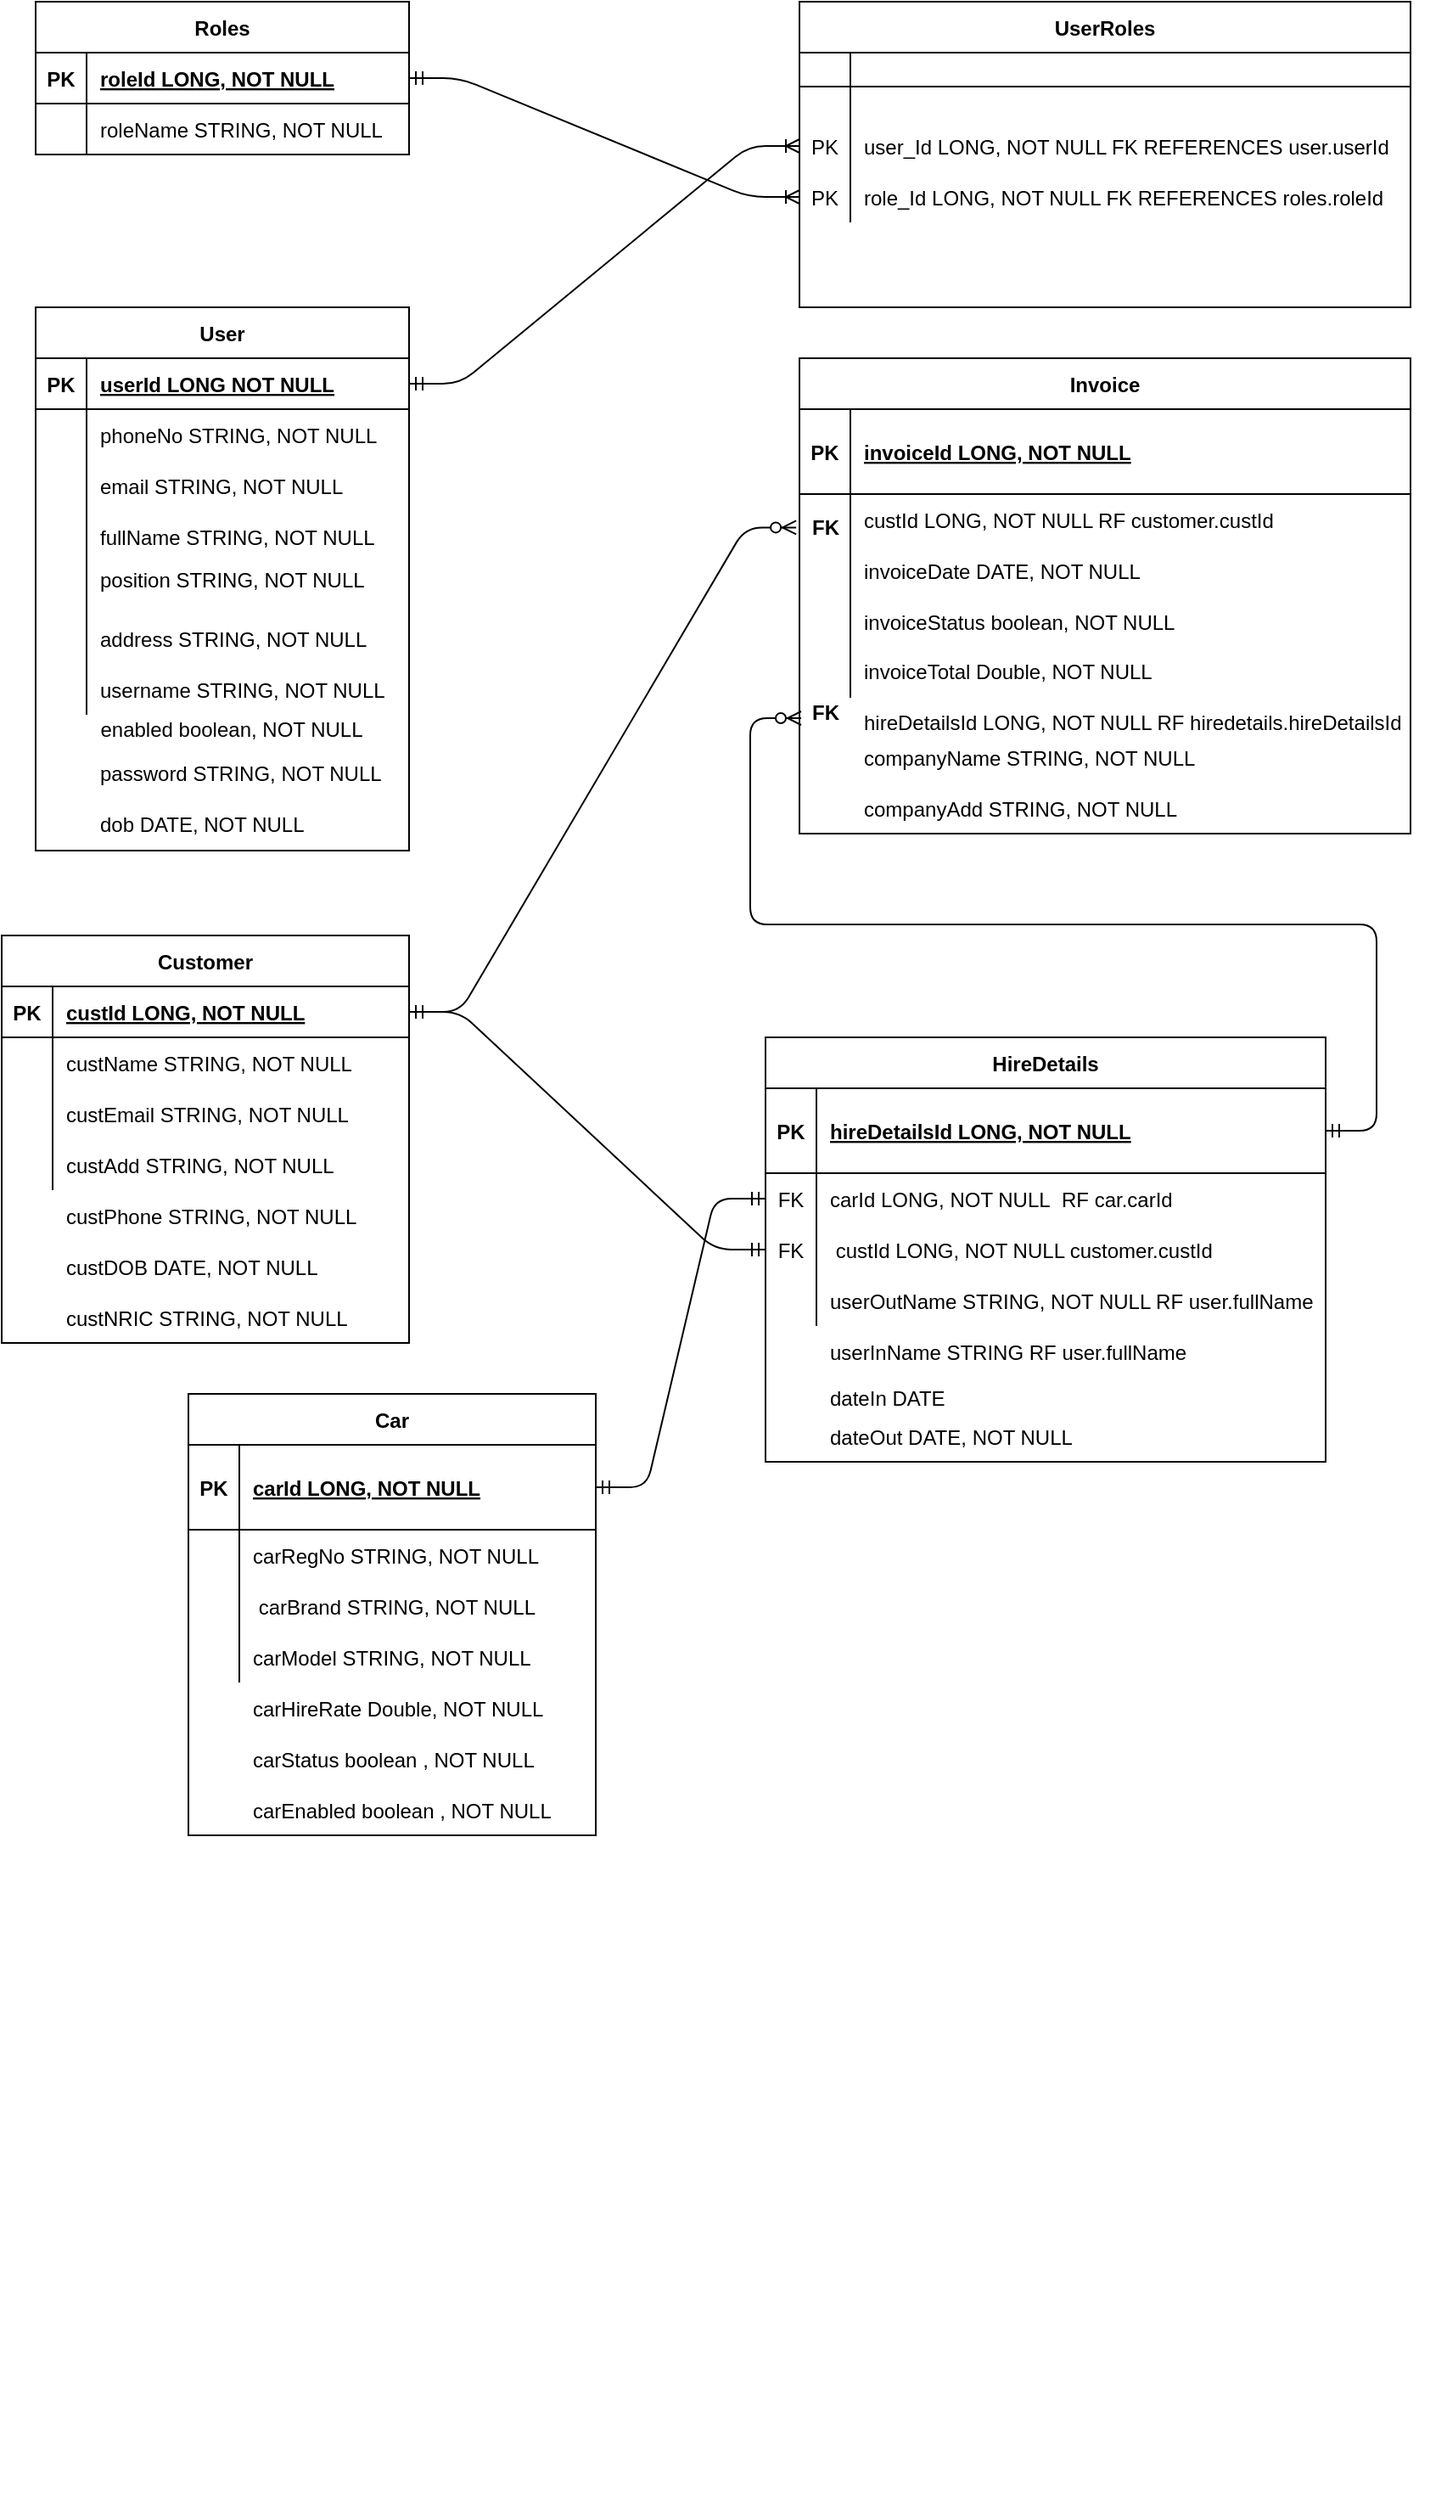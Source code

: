<mxfile version="14.6.13" type="device" pages="4"><diagram id="dSbw0bJn0QXoz-sZI2Rk" name="ERD - Car Rental"><mxGraphModel dx="1489" dy="812" grid="1" gridSize="10" guides="1" tooltips="1" connect="1" arrows="1" fold="1" page="1" pageScale="1" pageWidth="1169" pageHeight="827" math="0" shadow="0"><root><mxCell id="0"/><mxCell id="1" parent="0"/><mxCell id="0sNB5-CC7rNEBkbFtpNv-1" value="User" style="shape=table;startSize=30;container=1;collapsible=1;childLayout=tableLayout;fixedRows=1;rowLines=0;fontStyle=1;align=center;resizeLast=1;" parent="1" vertex="1"><mxGeometry x="100" y="200" width="220" height="320" as="geometry"/></mxCell><mxCell id="0sNB5-CC7rNEBkbFtpNv-2" value="" style="shape=partialRectangle;collapsible=0;dropTarget=0;pointerEvents=0;fillColor=none;top=0;left=0;bottom=1;right=0;points=[[0,0.5],[1,0.5]];portConstraint=eastwest;" parent="0sNB5-CC7rNEBkbFtpNv-1" vertex="1"><mxGeometry y="30" width="220" height="30" as="geometry"/></mxCell><mxCell id="0sNB5-CC7rNEBkbFtpNv-3" value="PK" style="shape=partialRectangle;connectable=0;fillColor=none;top=0;left=0;bottom=0;right=0;fontStyle=1;overflow=hidden;" parent="0sNB5-CC7rNEBkbFtpNv-2" vertex="1"><mxGeometry width="30" height="30" as="geometry"/></mxCell><mxCell id="0sNB5-CC7rNEBkbFtpNv-4" value="userId LONG NOT NULL" style="shape=partialRectangle;connectable=0;fillColor=none;top=0;left=0;bottom=0;right=0;align=left;spacingLeft=6;fontStyle=5;overflow=hidden;" parent="0sNB5-CC7rNEBkbFtpNv-2" vertex="1"><mxGeometry x="30" width="190" height="30" as="geometry"/></mxCell><mxCell id="0sNB5-CC7rNEBkbFtpNv-8" value="" style="shape=partialRectangle;collapsible=0;dropTarget=0;pointerEvents=0;fillColor=none;top=0;left=0;bottom=0;right=0;points=[[0,0.5],[1,0.5]];portConstraint=eastwest;" parent="0sNB5-CC7rNEBkbFtpNv-1" vertex="1"><mxGeometry y="60" width="220" height="30" as="geometry"/></mxCell><mxCell id="0sNB5-CC7rNEBkbFtpNv-9" value="" style="shape=partialRectangle;connectable=0;fillColor=none;top=0;left=0;bottom=0;right=0;editable=1;overflow=hidden;" parent="0sNB5-CC7rNEBkbFtpNv-8" vertex="1"><mxGeometry width="30" height="30" as="geometry"/></mxCell><mxCell id="0sNB5-CC7rNEBkbFtpNv-10" value="" style="shape=partialRectangle;connectable=0;fillColor=none;top=0;left=0;bottom=0;right=0;align=left;spacingLeft=6;overflow=hidden;" parent="0sNB5-CC7rNEBkbFtpNv-8" vertex="1"><mxGeometry x="30" width="190" height="30" as="geometry"/></mxCell><mxCell id="KpU9x_7V7T6xG3_qXWxs-8" value="" style="shape=partialRectangle;collapsible=0;dropTarget=0;pointerEvents=0;fillColor=none;top=0;left=0;bottom=0;right=0;points=[[0,0.5],[1,0.5]];portConstraint=eastwest;" parent="0sNB5-CC7rNEBkbFtpNv-1" vertex="1"><mxGeometry y="90" width="220" height="30" as="geometry"/></mxCell><mxCell id="KpU9x_7V7T6xG3_qXWxs-9" value="" style="shape=partialRectangle;connectable=0;fillColor=none;top=0;left=0;bottom=0;right=0;editable=1;overflow=hidden;" parent="KpU9x_7V7T6xG3_qXWxs-8" vertex="1"><mxGeometry width="30" height="30" as="geometry"/></mxCell><mxCell id="KpU9x_7V7T6xG3_qXWxs-10" value="email STRING, NOT NULL" style="shape=partialRectangle;connectable=0;fillColor=none;top=0;left=0;bottom=0;right=0;align=left;spacingLeft=6;overflow=hidden;" parent="KpU9x_7V7T6xG3_qXWxs-8" vertex="1"><mxGeometry x="30" width="190" height="30" as="geometry"/></mxCell><mxCell id="KpU9x_7V7T6xG3_qXWxs-5" value="" style="shape=partialRectangle;collapsible=0;dropTarget=0;pointerEvents=0;fillColor=none;top=0;left=0;bottom=0;right=0;points=[[0,0.5],[1,0.5]];portConstraint=eastwest;" parent="0sNB5-CC7rNEBkbFtpNv-1" vertex="1"><mxGeometry y="120" width="220" height="30" as="geometry"/></mxCell><mxCell id="KpU9x_7V7T6xG3_qXWxs-6" value="" style="shape=partialRectangle;connectable=0;fillColor=none;top=0;left=0;bottom=0;right=0;editable=1;overflow=hidden;" parent="KpU9x_7V7T6xG3_qXWxs-5" vertex="1"><mxGeometry width="30" height="30" as="geometry"/></mxCell><mxCell id="KpU9x_7V7T6xG3_qXWxs-7" value="fullName STRING, NOT NULL" style="shape=partialRectangle;connectable=0;fillColor=none;top=0;left=0;bottom=0;right=0;align=left;spacingLeft=6;overflow=hidden;" parent="KpU9x_7V7T6xG3_qXWxs-5" vertex="1"><mxGeometry x="30" width="190" height="30" as="geometry"/></mxCell><mxCell id="0sNB5-CC7rNEBkbFtpNv-11" value="" style="shape=partialRectangle;collapsible=0;dropTarget=0;pointerEvents=0;fillColor=none;top=0;left=0;bottom=0;right=0;points=[[0,0.5],[1,0.5]];portConstraint=eastwest;" parent="0sNB5-CC7rNEBkbFtpNv-1" vertex="1"><mxGeometry y="150" width="220" height="30" as="geometry"/></mxCell><mxCell id="0sNB5-CC7rNEBkbFtpNv-12" value="" style="shape=partialRectangle;connectable=0;fillColor=none;top=0;left=0;bottom=0;right=0;editable=1;overflow=hidden;" parent="0sNB5-CC7rNEBkbFtpNv-11" vertex="1"><mxGeometry width="30" height="30" as="geometry"/></mxCell><mxCell id="0sNB5-CC7rNEBkbFtpNv-13" value="" style="shape=partialRectangle;connectable=0;fillColor=none;top=0;left=0;bottom=0;right=0;align=left;spacingLeft=6;overflow=hidden;" parent="0sNB5-CC7rNEBkbFtpNv-11" vertex="1"><mxGeometry x="30" width="190" height="30" as="geometry"/></mxCell><mxCell id="KpU9x_7V7T6xG3_qXWxs-11" value="" style="shape=partialRectangle;collapsible=0;dropTarget=0;pointerEvents=0;fillColor=none;top=0;left=0;bottom=0;right=0;points=[[0,0.5],[1,0.5]];portConstraint=eastwest;" parent="0sNB5-CC7rNEBkbFtpNv-1" vertex="1"><mxGeometry y="180" width="220" height="30" as="geometry"/></mxCell><mxCell id="KpU9x_7V7T6xG3_qXWxs-12" value="" style="shape=partialRectangle;connectable=0;fillColor=none;top=0;left=0;bottom=0;right=0;editable=1;overflow=hidden;" parent="KpU9x_7V7T6xG3_qXWxs-11" vertex="1"><mxGeometry width="30" height="30" as="geometry"/></mxCell><mxCell id="KpU9x_7V7T6xG3_qXWxs-13" value="address STRING, NOT NULL" style="shape=partialRectangle;connectable=0;fillColor=none;top=0;left=0;bottom=0;right=0;align=left;spacingLeft=6;overflow=hidden;" parent="KpU9x_7V7T6xG3_qXWxs-11" vertex="1"><mxGeometry x="30" width="190" height="30" as="geometry"/></mxCell><mxCell id="0sNB5-CC7rNEBkbFtpNv-5" value="" style="shape=partialRectangle;collapsible=0;dropTarget=0;pointerEvents=0;fillColor=none;top=0;left=0;bottom=0;right=0;points=[[0,0.5],[1,0.5]];portConstraint=eastwest;" parent="0sNB5-CC7rNEBkbFtpNv-1" vertex="1"><mxGeometry y="210" width="220" height="30" as="geometry"/></mxCell><mxCell id="0sNB5-CC7rNEBkbFtpNv-6" value="" style="shape=partialRectangle;connectable=0;fillColor=none;top=0;left=0;bottom=0;right=0;editable=1;overflow=hidden;" parent="0sNB5-CC7rNEBkbFtpNv-5" vertex="1"><mxGeometry width="30" height="30" as="geometry"/></mxCell><mxCell id="0sNB5-CC7rNEBkbFtpNv-7" value="username STRING, NOT NULL" style="shape=partialRectangle;connectable=0;fillColor=none;top=0;left=0;bottom=0;right=0;align=left;spacingLeft=6;overflow=hidden;" parent="0sNB5-CC7rNEBkbFtpNv-5" vertex="1"><mxGeometry x="30" width="190" height="30" as="geometry"/></mxCell><mxCell id="0sNB5-CC7rNEBkbFtpNv-27" value="UserRoles" style="shape=table;startSize=30;container=1;collapsible=1;childLayout=tableLayout;fixedRows=1;rowLines=0;fontStyle=1;align=center;resizeLast=1;" parent="1" vertex="1"><mxGeometry x="550" y="20" width="360" height="180" as="geometry"/></mxCell><mxCell id="0sNB5-CC7rNEBkbFtpNv-28" value="" style="shape=partialRectangle;collapsible=0;dropTarget=0;pointerEvents=0;fillColor=none;top=0;left=0;bottom=1;right=0;points=[[0,0.5],[1,0.5]];portConstraint=eastwest;" parent="0sNB5-CC7rNEBkbFtpNv-27" vertex="1"><mxGeometry y="30" width="360" height="20" as="geometry"/></mxCell><mxCell id="0sNB5-CC7rNEBkbFtpNv-29" value="" style="shape=partialRectangle;connectable=0;fillColor=none;top=0;left=0;bottom=0;right=0;fontStyle=1;overflow=hidden;" parent="0sNB5-CC7rNEBkbFtpNv-28" vertex="1"><mxGeometry width="30" height="20" as="geometry"/></mxCell><mxCell id="0sNB5-CC7rNEBkbFtpNv-30" value="" style="shape=partialRectangle;connectable=0;fillColor=none;top=0;left=0;bottom=0;right=0;align=left;spacingLeft=6;fontStyle=5;overflow=hidden;" parent="0sNB5-CC7rNEBkbFtpNv-28" vertex="1"><mxGeometry x="30" width="330" height="20" as="geometry"/></mxCell><mxCell id="0sNB5-CC7rNEBkbFtpNv-31" value="" style="shape=partialRectangle;collapsible=0;dropTarget=0;pointerEvents=0;fillColor=none;top=0;left=0;bottom=0;right=0;points=[[0,0.5],[1,0.5]];portConstraint=eastwest;" parent="0sNB5-CC7rNEBkbFtpNv-27" vertex="1"><mxGeometry y="50" width="360" height="20" as="geometry"/></mxCell><mxCell id="0sNB5-CC7rNEBkbFtpNv-32" value="" style="shape=partialRectangle;connectable=0;fillColor=none;top=0;left=0;bottom=0;right=0;editable=1;overflow=hidden;" parent="0sNB5-CC7rNEBkbFtpNv-31" vertex="1"><mxGeometry width="30" height="20" as="geometry"/></mxCell><mxCell id="0sNB5-CC7rNEBkbFtpNv-33" value="" style="shape=partialRectangle;connectable=0;fillColor=none;top=0;left=0;bottom=0;right=0;align=left;spacingLeft=6;overflow=hidden;" parent="0sNB5-CC7rNEBkbFtpNv-31" vertex="1"><mxGeometry x="30" width="330" height="20" as="geometry"/></mxCell><mxCell id="0sNB5-CC7rNEBkbFtpNv-34" value="" style="shape=partialRectangle;collapsible=0;dropTarget=0;pointerEvents=0;fillColor=none;top=0;left=0;bottom=0;right=0;points=[[0,0.5],[1,0.5]];portConstraint=eastwest;" parent="0sNB5-CC7rNEBkbFtpNv-27" vertex="1"><mxGeometry y="70" width="360" height="30" as="geometry"/></mxCell><mxCell id="0sNB5-CC7rNEBkbFtpNv-35" value="PK" style="shape=partialRectangle;connectable=0;fillColor=none;top=0;left=0;bottom=0;right=0;editable=1;overflow=hidden;" parent="0sNB5-CC7rNEBkbFtpNv-34" vertex="1"><mxGeometry width="30" height="30" as="geometry"/></mxCell><mxCell id="0sNB5-CC7rNEBkbFtpNv-36" value="user_Id LONG, NOT NULL FK REFERENCES user.userId" style="shape=partialRectangle;connectable=0;fillColor=none;top=0;left=0;bottom=0;right=0;align=left;spacingLeft=6;overflow=hidden;" parent="0sNB5-CC7rNEBkbFtpNv-34" vertex="1"><mxGeometry x="30" width="330" height="30" as="geometry"/></mxCell><mxCell id="0sNB5-CC7rNEBkbFtpNv-37" value="" style="shape=partialRectangle;collapsible=0;dropTarget=0;pointerEvents=0;fillColor=none;top=0;left=0;bottom=0;right=0;points=[[0,0.5],[1,0.5]];portConstraint=eastwest;" parent="0sNB5-CC7rNEBkbFtpNv-27" vertex="1"><mxGeometry y="100" width="360" height="30" as="geometry"/></mxCell><mxCell id="0sNB5-CC7rNEBkbFtpNv-38" value="PK" style="shape=partialRectangle;connectable=0;fillColor=none;top=0;left=0;bottom=0;right=0;editable=1;overflow=hidden;" parent="0sNB5-CC7rNEBkbFtpNv-37" vertex="1"><mxGeometry width="30" height="30" as="geometry"/></mxCell><mxCell id="0sNB5-CC7rNEBkbFtpNv-39" value="role_Id LONG, NOT NULL FK REFERENCES roles.roleId" style="shape=partialRectangle;connectable=0;fillColor=none;top=0;left=0;bottom=0;right=0;align=left;spacingLeft=6;overflow=hidden;" parent="0sNB5-CC7rNEBkbFtpNv-37" vertex="1"><mxGeometry x="30" width="330" height="30" as="geometry"/></mxCell><mxCell id="r_nE8FNXA1jS86Sj11Gx-2" value="password STRING, NOT NULL" style="shape=partialRectangle;connectable=0;fillColor=none;top=0;left=0;bottom=0;right=0;align=left;spacingLeft=6;overflow=hidden;" parent="1" vertex="1"><mxGeometry x="130" y="459" width="230" height="30" as="geometry"/></mxCell><mxCell id="r_nE8FNXA1jS86Sj11Gx-5" value="enabled boolean, NOT NULL" style="text;html=1;align=center;verticalAlign=middle;resizable=0;points=[];autosize=1;" parent="1" vertex="1"><mxGeometry x="130" y="439" width="170" height="20" as="geometry"/></mxCell><mxCell id="r_nE8FNXA1jS86Sj11Gx-6" value="Roles" style="shape=table;startSize=30;container=1;collapsible=1;childLayout=tableLayout;fixedRows=1;rowLines=0;fontStyle=1;align=center;resizeLast=1;" parent="1" vertex="1"><mxGeometry x="100" y="20" width="220" height="90" as="geometry"/></mxCell><mxCell id="r_nE8FNXA1jS86Sj11Gx-7" value="" style="shape=partialRectangle;collapsible=0;dropTarget=0;pointerEvents=0;fillColor=none;top=0;left=0;bottom=1;right=0;points=[[0,0.5],[1,0.5]];portConstraint=eastwest;" parent="r_nE8FNXA1jS86Sj11Gx-6" vertex="1"><mxGeometry y="30" width="220" height="30" as="geometry"/></mxCell><mxCell id="r_nE8FNXA1jS86Sj11Gx-8" value="PK" style="shape=partialRectangle;connectable=0;fillColor=none;top=0;left=0;bottom=0;right=0;fontStyle=1;overflow=hidden;" parent="r_nE8FNXA1jS86Sj11Gx-7" vertex="1"><mxGeometry width="30" height="30" as="geometry"/></mxCell><mxCell id="r_nE8FNXA1jS86Sj11Gx-9" value="roleId LONG, NOT NULL" style="shape=partialRectangle;connectable=0;fillColor=none;top=0;left=0;bottom=0;right=0;align=left;spacingLeft=6;fontStyle=5;overflow=hidden;" parent="r_nE8FNXA1jS86Sj11Gx-7" vertex="1"><mxGeometry x="30" width="190" height="30" as="geometry"/></mxCell><mxCell id="r_nE8FNXA1jS86Sj11Gx-10" value="" style="shape=partialRectangle;collapsible=0;dropTarget=0;pointerEvents=0;fillColor=none;top=0;left=0;bottom=0;right=0;points=[[0,0.5],[1,0.5]];portConstraint=eastwest;" parent="r_nE8FNXA1jS86Sj11Gx-6" vertex="1"><mxGeometry y="60" width="220" height="30" as="geometry"/></mxCell><mxCell id="r_nE8FNXA1jS86Sj11Gx-11" value="" style="shape=partialRectangle;connectable=0;fillColor=none;top=0;left=0;bottom=0;right=0;editable=1;overflow=hidden;" parent="r_nE8FNXA1jS86Sj11Gx-10" vertex="1"><mxGeometry width="30" height="30" as="geometry"/></mxCell><mxCell id="r_nE8FNXA1jS86Sj11Gx-12" value="roleName STRING, NOT NULL" style="shape=partialRectangle;connectable=0;fillColor=none;top=0;left=0;bottom=0;right=0;align=left;spacingLeft=6;overflow=hidden;" parent="r_nE8FNXA1jS86Sj11Gx-10" vertex="1"><mxGeometry x="30" width="190" height="30" as="geometry"/></mxCell><mxCell id="sEEveo4BGPhV4c1ZxMqH-1" value="phoneNo STRING, NOT NULL" style="shape=partialRectangle;connectable=0;fillColor=none;top=0;left=0;bottom=0;right=0;align=left;spacingLeft=6;overflow=hidden;" parent="1" vertex="1"><mxGeometry x="130" y="260" width="190" height="30" as="geometry"/></mxCell><mxCell id="sEEveo4BGPhV4c1ZxMqH-2" value="dob DATE, NOT NULL" style="shape=partialRectangle;connectable=0;fillColor=none;top=0;left=0;bottom=0;right=0;align=left;spacingLeft=6;overflow=hidden;" parent="1" vertex="1"><mxGeometry x="130" y="489" width="210" height="30" as="geometry"/></mxCell><mxCell id="sEEveo4BGPhV4c1ZxMqH-4" value="position STRING, NOT NULL" style="shape=partialRectangle;connectable=0;fillColor=none;top=0;left=0;bottom=0;right=0;align=left;spacingLeft=6;overflow=hidden;" parent="1" vertex="1"><mxGeometry x="130" y="345" width="190" height="30" as="geometry"/></mxCell><mxCell id="ZVvGdtBFKTCFy_1AyLF_-2" value="Invoice" style="shape=table;startSize=30;container=1;collapsible=1;childLayout=tableLayout;fixedRows=1;rowLines=0;fontStyle=1;align=center;resizeLast=1;" parent="1" vertex="1"><mxGeometry x="550" y="230" width="360" height="280" as="geometry"/></mxCell><mxCell id="ZVvGdtBFKTCFy_1AyLF_-3" value="" style="shape=partialRectangle;collapsible=0;dropTarget=0;pointerEvents=0;fillColor=none;top=0;left=0;bottom=1;right=0;points=[[0,0.5],[1,0.5]];portConstraint=eastwest;" parent="ZVvGdtBFKTCFy_1AyLF_-2" vertex="1"><mxGeometry y="30" width="360" height="50" as="geometry"/></mxCell><mxCell id="ZVvGdtBFKTCFy_1AyLF_-4" value="PK" style="shape=partialRectangle;connectable=0;fillColor=none;top=0;left=0;bottom=0;right=0;fontStyle=1;overflow=hidden;" parent="ZVvGdtBFKTCFy_1AyLF_-3" vertex="1"><mxGeometry width="30" height="50" as="geometry"/></mxCell><mxCell id="ZVvGdtBFKTCFy_1AyLF_-5" value="invoiceId LONG, NOT NULL" style="shape=partialRectangle;connectable=0;fillColor=none;top=0;left=0;bottom=0;right=0;align=left;spacingLeft=6;fontStyle=5;overflow=hidden;" parent="ZVvGdtBFKTCFy_1AyLF_-3" vertex="1"><mxGeometry x="30" width="330" height="50" as="geometry"/></mxCell><mxCell id="bc5LH-XmVIHJBcAdwX75-7" value="" style="shape=partialRectangle;collapsible=0;dropTarget=0;pointerEvents=0;fillColor=none;top=0;left=0;bottom=0;right=0;points=[[0,0.5],[1,0.5]];portConstraint=eastwest;" parent="ZVvGdtBFKTCFy_1AyLF_-2" vertex="1"><mxGeometry y="80" width="360" height="30" as="geometry"/></mxCell><mxCell id="bc5LH-XmVIHJBcAdwX75-8" value="" style="shape=partialRectangle;connectable=0;fillColor=none;top=0;left=0;bottom=0;right=0;editable=1;overflow=hidden;" parent="bc5LH-XmVIHJBcAdwX75-7" vertex="1"><mxGeometry width="30" height="30" as="geometry"/></mxCell><mxCell id="bc5LH-XmVIHJBcAdwX75-9" value="custId LONG, NOT NULL RF customer.custId" style="shape=partialRectangle;connectable=0;fillColor=none;top=0;left=0;bottom=0;right=0;align=left;spacingLeft=6;overflow=hidden;" parent="bc5LH-XmVIHJBcAdwX75-7" vertex="1"><mxGeometry x="30" width="330" height="30" as="geometry"/></mxCell><mxCell id="ZVvGdtBFKTCFy_1AyLF_-9" value="" style="shape=partialRectangle;collapsible=0;dropTarget=0;pointerEvents=0;fillColor=none;top=0;left=0;bottom=0;right=0;points=[[0,0.5],[1,0.5]];portConstraint=eastwest;" parent="ZVvGdtBFKTCFy_1AyLF_-2" vertex="1"><mxGeometry y="110" width="360" height="30" as="geometry"/></mxCell><mxCell id="ZVvGdtBFKTCFy_1AyLF_-10" value="" style="shape=partialRectangle;connectable=0;fillColor=none;top=0;left=0;bottom=0;right=0;editable=1;overflow=hidden;" parent="ZVvGdtBFKTCFy_1AyLF_-9" vertex="1"><mxGeometry width="30" height="30" as="geometry"/></mxCell><mxCell id="ZVvGdtBFKTCFy_1AyLF_-11" value="invoiceDate DATE, NOT NULL" style="shape=partialRectangle;connectable=0;fillColor=none;top=0;left=0;bottom=0;right=0;align=left;spacingLeft=6;overflow=hidden;" parent="ZVvGdtBFKTCFy_1AyLF_-9" vertex="1"><mxGeometry x="30" width="330" height="30" as="geometry"/></mxCell><mxCell id="ZVvGdtBFKTCFy_1AyLF_-12" value="" style="shape=partialRectangle;collapsible=0;dropTarget=0;pointerEvents=0;fillColor=none;top=0;left=0;bottom=0;right=0;points=[[0,0.5],[1,0.5]];portConstraint=eastwest;" parent="ZVvGdtBFKTCFy_1AyLF_-2" vertex="1"><mxGeometry y="140" width="360" height="30" as="geometry"/></mxCell><mxCell id="ZVvGdtBFKTCFy_1AyLF_-13" value="" style="shape=partialRectangle;connectable=0;fillColor=none;top=0;left=0;bottom=0;right=0;editable=1;overflow=hidden;" parent="ZVvGdtBFKTCFy_1AyLF_-12" vertex="1"><mxGeometry width="30" height="30" as="geometry"/></mxCell><mxCell id="ZVvGdtBFKTCFy_1AyLF_-14" value="invoiceStatus boolean, NOT NULL" style="shape=partialRectangle;connectable=0;fillColor=none;top=0;left=0;bottom=0;right=0;align=left;spacingLeft=6;overflow=hidden;" parent="ZVvGdtBFKTCFy_1AyLF_-12" vertex="1"><mxGeometry x="30" width="330" height="30" as="geometry"/></mxCell><mxCell id="ZVvGdtBFKTCFy_1AyLF_-6" value="" style="shape=partialRectangle;collapsible=0;dropTarget=0;pointerEvents=0;fillColor=none;top=0;left=0;bottom=0;right=0;points=[[0,0.5],[1,0.5]];portConstraint=eastwest;" parent="ZVvGdtBFKTCFy_1AyLF_-2" vertex="1"><mxGeometry y="170" width="360" height="30" as="geometry"/></mxCell><mxCell id="ZVvGdtBFKTCFy_1AyLF_-7" value="" style="shape=partialRectangle;connectable=0;fillColor=none;top=0;left=0;bottom=0;right=0;editable=1;overflow=hidden;" parent="ZVvGdtBFKTCFy_1AyLF_-6" vertex="1"><mxGeometry width="30" height="30" as="geometry"/></mxCell><mxCell id="ZVvGdtBFKTCFy_1AyLF_-8" value="" style="shape=partialRectangle;connectable=0;fillColor=none;top=0;left=0;bottom=0;right=0;align=left;spacingLeft=6;overflow=hidden;" parent="ZVvGdtBFKTCFy_1AyLF_-6" vertex="1"><mxGeometry x="30" width="330" height="30" as="geometry"/></mxCell><mxCell id="ZVvGdtBFKTCFy_1AyLF_-15" value="Customer" style="shape=table;startSize=30;container=1;collapsible=1;childLayout=tableLayout;fixedRows=1;rowLines=0;fontStyle=1;align=center;resizeLast=1;" parent="1" vertex="1"><mxGeometry x="80" y="570" width="240" height="240" as="geometry"/></mxCell><mxCell id="ZVvGdtBFKTCFy_1AyLF_-16" value="" style="shape=partialRectangle;collapsible=0;dropTarget=0;pointerEvents=0;fillColor=none;top=0;left=0;bottom=1;right=0;points=[[0,0.5],[1,0.5]];portConstraint=eastwest;" parent="ZVvGdtBFKTCFy_1AyLF_-15" vertex="1"><mxGeometry y="30" width="240" height="30" as="geometry"/></mxCell><mxCell id="ZVvGdtBFKTCFy_1AyLF_-17" value="PK" style="shape=partialRectangle;connectable=0;fillColor=none;top=0;left=0;bottom=0;right=0;fontStyle=1;overflow=hidden;" parent="ZVvGdtBFKTCFy_1AyLF_-16" vertex="1"><mxGeometry width="30" height="30" as="geometry"/></mxCell><mxCell id="ZVvGdtBFKTCFy_1AyLF_-18" value="custId LONG, NOT NULL" style="shape=partialRectangle;connectable=0;fillColor=none;top=0;left=0;bottom=0;right=0;align=left;spacingLeft=6;fontStyle=5;overflow=hidden;" parent="ZVvGdtBFKTCFy_1AyLF_-16" vertex="1"><mxGeometry x="30" width="210" height="30" as="geometry"/></mxCell><mxCell id="ZVvGdtBFKTCFy_1AyLF_-19" value="" style="shape=partialRectangle;collapsible=0;dropTarget=0;pointerEvents=0;fillColor=none;top=0;left=0;bottom=0;right=0;points=[[0,0.5],[1,0.5]];portConstraint=eastwest;" parent="ZVvGdtBFKTCFy_1AyLF_-15" vertex="1"><mxGeometry y="60" width="240" height="30" as="geometry"/></mxCell><mxCell id="ZVvGdtBFKTCFy_1AyLF_-20" value="" style="shape=partialRectangle;connectable=0;fillColor=none;top=0;left=0;bottom=0;right=0;editable=1;overflow=hidden;" parent="ZVvGdtBFKTCFy_1AyLF_-19" vertex="1"><mxGeometry width="30" height="30" as="geometry"/></mxCell><mxCell id="ZVvGdtBFKTCFy_1AyLF_-21" value="custName STRING, NOT NULL" style="shape=partialRectangle;connectable=0;fillColor=none;top=0;left=0;bottom=0;right=0;align=left;spacingLeft=6;overflow=hidden;" parent="ZVvGdtBFKTCFy_1AyLF_-19" vertex="1"><mxGeometry x="30" width="210" height="30" as="geometry"/></mxCell><mxCell id="ZVvGdtBFKTCFy_1AyLF_-22" value="" style="shape=partialRectangle;collapsible=0;dropTarget=0;pointerEvents=0;fillColor=none;top=0;left=0;bottom=0;right=0;points=[[0,0.5],[1,0.5]];portConstraint=eastwest;" parent="ZVvGdtBFKTCFy_1AyLF_-15" vertex="1"><mxGeometry y="90" width="240" height="30" as="geometry"/></mxCell><mxCell id="ZVvGdtBFKTCFy_1AyLF_-23" value="" style="shape=partialRectangle;connectable=0;fillColor=none;top=0;left=0;bottom=0;right=0;editable=1;overflow=hidden;" parent="ZVvGdtBFKTCFy_1AyLF_-22" vertex="1"><mxGeometry width="30" height="30" as="geometry"/></mxCell><mxCell id="ZVvGdtBFKTCFy_1AyLF_-24" value="custEmail STRING, NOT NULL" style="shape=partialRectangle;connectable=0;fillColor=none;top=0;left=0;bottom=0;right=0;align=left;spacingLeft=6;overflow=hidden;" parent="ZVvGdtBFKTCFy_1AyLF_-22" vertex="1"><mxGeometry x="30" width="210" height="30" as="geometry"/></mxCell><mxCell id="ZVvGdtBFKTCFy_1AyLF_-25" value="" style="shape=partialRectangle;collapsible=0;dropTarget=0;pointerEvents=0;fillColor=none;top=0;left=0;bottom=0;right=0;points=[[0,0.5],[1,0.5]];portConstraint=eastwest;" parent="ZVvGdtBFKTCFy_1AyLF_-15" vertex="1"><mxGeometry y="120" width="240" height="30" as="geometry"/></mxCell><mxCell id="ZVvGdtBFKTCFy_1AyLF_-26" value="" style="shape=partialRectangle;connectable=0;fillColor=none;top=0;left=0;bottom=0;right=0;editable=1;overflow=hidden;" parent="ZVvGdtBFKTCFy_1AyLF_-25" vertex="1"><mxGeometry width="30" height="30" as="geometry"/></mxCell><mxCell id="ZVvGdtBFKTCFy_1AyLF_-27" value="custAdd STRING, NOT NULL" style="shape=partialRectangle;connectable=0;fillColor=none;top=0;left=0;bottom=0;right=0;align=left;spacingLeft=6;overflow=hidden;" parent="ZVvGdtBFKTCFy_1AyLF_-25" vertex="1"><mxGeometry x="30" width="210" height="30" as="geometry"/></mxCell><mxCell id="ZVvGdtBFKTCFy_1AyLF_-28" value="custPhone STRING, NOT NULL" style="shape=partialRectangle;connectable=0;fillColor=none;top=0;left=0;bottom=0;right=0;align=left;spacingLeft=6;overflow=hidden;" parent="1" vertex="1"><mxGeometry x="110" y="720" width="210" height="30" as="geometry"/></mxCell><mxCell id="ZVvGdtBFKTCFy_1AyLF_-29" value="custDOB DATE, NOT NULL" style="shape=partialRectangle;connectable=0;fillColor=none;top=0;left=0;bottom=0;right=0;align=left;spacingLeft=6;overflow=hidden;" parent="1" vertex="1"><mxGeometry x="110" y="750" width="210" height="30" as="geometry"/></mxCell><mxCell id="ZVvGdtBFKTCFy_1AyLF_-30" value="custNRIC STRING, NOT NULL" style="shape=partialRectangle;connectable=0;fillColor=none;top=0;left=0;bottom=0;right=0;align=left;spacingLeft=6;overflow=hidden;" parent="1" vertex="1"><mxGeometry x="110" y="780" width="210" height="30" as="geometry"/></mxCell><mxCell id="ZVvGdtBFKTCFy_1AyLF_-31" value="" style="edgeStyle=entityRelationEdgeStyle;fontSize=12;html=1;endArrow=ERzeroToMany;startArrow=ERmandOne;entryX=-0.065;entryY=0.485;entryDx=0;entryDy=0;entryPerimeter=0;" parent="1" source="ZVvGdtBFKTCFy_1AyLF_-16" target="ZVvGdtBFKTCFy_1AyLF_-36" edge="1"><mxGeometry width="100" height="100" relative="1" as="geometry"><mxPoint x="330" y="860" as="sourcePoint"/><mxPoint x="656" y="794" as="targetPoint"/></mxGeometry></mxCell><mxCell id="ZVvGdtBFKTCFy_1AyLF_-32" value="" style="shape=partialRectangle;connectable=0;fillColor=none;top=0;left=0;bottom=0;right=0;align=left;spacingLeft=6;overflow=hidden;" parent="1" vertex="1"><mxGeometry x="560" y="668" width="280" height="30" as="geometry"/></mxCell><mxCell id="ZVvGdtBFKTCFy_1AyLF_-33" value="invoiceTotal Double, NOT NULL" style="shape=partialRectangle;connectable=0;fillColor=none;top=0;left=0;bottom=0;right=0;align=left;spacingLeft=6;overflow=hidden;" parent="1" vertex="1"><mxGeometry x="580" y="399" width="280" height="30" as="geometry"/></mxCell><mxCell id="ZVvGdtBFKTCFy_1AyLF_-34" value="hireDetailsId LONG, NOT NULL RF hiredetails.hireDetailsId" style="shape=partialRectangle;connectable=0;fillColor=none;top=0;left=0;bottom=0;right=0;align=left;spacingLeft=6;overflow=hidden;" parent="1" vertex="1"><mxGeometry x="580" y="429" width="350" height="30" as="geometry"/></mxCell><mxCell id="ZVvGdtBFKTCFy_1AyLF_-35" value="&lt;b&gt;FK&lt;/b&gt;" style="text;html=1;align=center;verticalAlign=middle;resizable=0;points=[];autosize=1;" parent="1" vertex="1"><mxGeometry x="550" y="429" width="30" height="20" as="geometry"/></mxCell><mxCell id="ZVvGdtBFKTCFy_1AyLF_-36" value="&lt;b&gt;FK&lt;/b&gt;" style="text;html=1;align=center;verticalAlign=middle;resizable=0;points=[];autosize=1;" parent="1" vertex="1"><mxGeometry x="550" y="320" width="30" height="20" as="geometry"/></mxCell><mxCell id="ed1lYJjkqLaUJBwYivAi-1" value="Car" style="shape=table;startSize=30;container=1;collapsible=1;childLayout=tableLayout;fixedRows=1;rowLines=0;fontStyle=1;align=center;resizeLast=1;" parent="1" vertex="1"><mxGeometry x="190" y="840" width="240" height="260" as="geometry"/></mxCell><mxCell id="ed1lYJjkqLaUJBwYivAi-2" value="" style="shape=partialRectangle;collapsible=0;dropTarget=0;pointerEvents=0;fillColor=none;top=0;left=0;bottom=1;right=0;points=[[0,0.5],[1,0.5]];portConstraint=eastwest;" parent="ed1lYJjkqLaUJBwYivAi-1" vertex="1"><mxGeometry y="30" width="240" height="50" as="geometry"/></mxCell><mxCell id="ed1lYJjkqLaUJBwYivAi-3" value="PK" style="shape=partialRectangle;connectable=0;fillColor=none;top=0;left=0;bottom=0;right=0;fontStyle=1;overflow=hidden;" parent="ed1lYJjkqLaUJBwYivAi-2" vertex="1"><mxGeometry width="30" height="50" as="geometry"/></mxCell><mxCell id="ed1lYJjkqLaUJBwYivAi-4" value="carId LONG, NOT NULL" style="shape=partialRectangle;connectable=0;fillColor=none;top=0;left=0;bottom=0;right=0;align=left;spacingLeft=6;fontStyle=5;overflow=hidden;" parent="ed1lYJjkqLaUJBwYivAi-2" vertex="1"><mxGeometry x="30" width="210" height="50" as="geometry"/></mxCell><mxCell id="ed1lYJjkqLaUJBwYivAi-5" value="" style="shape=partialRectangle;collapsible=0;dropTarget=0;pointerEvents=0;fillColor=none;top=0;left=0;bottom=0;right=0;points=[[0,0.5],[1,0.5]];portConstraint=eastwest;" parent="ed1lYJjkqLaUJBwYivAi-1" vertex="1"><mxGeometry y="80" width="240" height="30" as="geometry"/></mxCell><mxCell id="ed1lYJjkqLaUJBwYivAi-6" value="" style="shape=partialRectangle;connectable=0;fillColor=none;top=0;left=0;bottom=0;right=0;editable=1;overflow=hidden;" parent="ed1lYJjkqLaUJBwYivAi-5" vertex="1"><mxGeometry width="30" height="30" as="geometry"/></mxCell><mxCell id="ed1lYJjkqLaUJBwYivAi-7" value="carRegNo STRING, NOT NULL " style="shape=partialRectangle;connectable=0;fillColor=none;top=0;left=0;bottom=0;right=0;align=left;spacingLeft=6;overflow=hidden;" parent="ed1lYJjkqLaUJBwYivAi-5" vertex="1"><mxGeometry x="30" width="210" height="30" as="geometry"/></mxCell><mxCell id="ed1lYJjkqLaUJBwYivAi-8" value="" style="shape=partialRectangle;collapsible=0;dropTarget=0;pointerEvents=0;fillColor=none;top=0;left=0;bottom=0;right=0;points=[[0,0.5],[1,0.5]];portConstraint=eastwest;" parent="ed1lYJjkqLaUJBwYivAi-1" vertex="1"><mxGeometry y="110" width="240" height="30" as="geometry"/></mxCell><mxCell id="ed1lYJjkqLaUJBwYivAi-9" value="" style="shape=partialRectangle;connectable=0;fillColor=none;top=0;left=0;bottom=0;right=0;editable=1;overflow=hidden;" parent="ed1lYJjkqLaUJBwYivAi-8" vertex="1"><mxGeometry width="30" height="30" as="geometry"/></mxCell><mxCell id="ed1lYJjkqLaUJBwYivAi-10" value=" carBrand STRING, NOT NULL" style="shape=partialRectangle;connectable=0;fillColor=none;top=0;left=0;bottom=0;right=0;align=left;spacingLeft=6;overflow=hidden;" parent="ed1lYJjkqLaUJBwYivAi-8" vertex="1"><mxGeometry x="30" width="210" height="30" as="geometry"/></mxCell><mxCell id="ed1lYJjkqLaUJBwYivAi-11" value="" style="shape=partialRectangle;collapsible=0;dropTarget=0;pointerEvents=0;fillColor=none;top=0;left=0;bottom=0;right=0;points=[[0,0.5],[1,0.5]];portConstraint=eastwest;" parent="ed1lYJjkqLaUJBwYivAi-1" vertex="1"><mxGeometry y="140" width="240" height="30" as="geometry"/></mxCell><mxCell id="ed1lYJjkqLaUJBwYivAi-12" value="" style="shape=partialRectangle;connectable=0;fillColor=none;top=0;left=0;bottom=0;right=0;editable=1;overflow=hidden;" parent="ed1lYJjkqLaUJBwYivAi-11" vertex="1"><mxGeometry width="30" height="30" as="geometry"/></mxCell><mxCell id="ed1lYJjkqLaUJBwYivAi-13" value="carModel STRING, NOT NULL" style="shape=partialRectangle;connectable=0;fillColor=none;top=0;left=0;bottom=0;right=0;align=left;spacingLeft=6;overflow=hidden;" parent="ed1lYJjkqLaUJBwYivAi-11" vertex="1"><mxGeometry x="30" width="210" height="30" as="geometry"/></mxCell><mxCell id="ed1lYJjkqLaUJBwYivAi-14" value="" style="shape=partialRectangle;collapsible=0;dropTarget=0;pointerEvents=0;fillColor=none;top=0;left=0;bottom=0;right=0;points=[[0,0.5],[1,0.5]];portConstraint=eastwest;" parent="1" vertex="1"><mxGeometry x="120" y="1460" width="330" height="30" as="geometry"/></mxCell><mxCell id="ed1lYJjkqLaUJBwYivAi-15" value="" style="shape=partialRectangle;connectable=0;fillColor=none;top=0;left=0;bottom=0;right=0;editable=1;overflow=hidden;" parent="ed1lYJjkqLaUJBwYivAi-14" vertex="1"><mxGeometry width="30" height="30" as="geometry"/></mxCell><mxCell id="ed1lYJjkqLaUJBwYivAi-16" value="" style="shape=partialRectangle;connectable=0;fillColor=none;top=0;left=0;bottom=0;right=0;align=left;spacingLeft=6;overflow=hidden;" parent="ed1lYJjkqLaUJBwYivAi-14" vertex="1"><mxGeometry x="30" width="300" height="30" as="geometry"/></mxCell><mxCell id="ed1lYJjkqLaUJBwYivAi-17" value="" style="shape=partialRectangle;collapsible=0;dropTarget=0;pointerEvents=0;fillColor=none;top=0;left=0;bottom=0;right=0;points=[[0,0.5],[1,0.5]];portConstraint=eastwest;" parent="1" vertex="1"><mxGeometry x="190" y="1010" width="330" height="30" as="geometry"/></mxCell><mxCell id="ed1lYJjkqLaUJBwYivAi-18" value="" style="shape=partialRectangle;connectable=0;fillColor=none;top=0;left=0;bottom=0;right=0;editable=1;overflow=hidden;" parent="ed1lYJjkqLaUJBwYivAi-17" vertex="1"><mxGeometry x="-30" y="-130" width="30" height="30" as="geometry"/></mxCell><mxCell id="ed1lYJjkqLaUJBwYivAi-19" value="carHireRate Double, NOT NULL" style="shape=partialRectangle;connectable=0;fillColor=none;top=0;left=0;bottom=0;right=0;align=left;spacingLeft=6;overflow=hidden;" parent="ed1lYJjkqLaUJBwYivAi-17" vertex="1"><mxGeometry x="30" width="300" height="30" as="geometry"/></mxCell><mxCell id="ed1lYJjkqLaUJBwYivAi-20" value="" style="shape=partialRectangle;collapsible=0;dropTarget=0;pointerEvents=0;fillColor=none;top=0;left=0;bottom=0;right=0;points=[[0,0.5],[1,0.5]];portConstraint=eastwest;" parent="1" vertex="1"><mxGeometry x="190" y="1040" width="330" height="30" as="geometry"/></mxCell><mxCell id="ed1lYJjkqLaUJBwYivAi-21" value="" style="shape=partialRectangle;connectable=0;fillColor=none;top=0;left=0;bottom=0;right=0;editable=1;overflow=hidden;" parent="ed1lYJjkqLaUJBwYivAi-20" vertex="1"><mxGeometry x="-30" y="-130" width="30" height="30" as="geometry"/></mxCell><mxCell id="ed1lYJjkqLaUJBwYivAi-22" value="carStatus boolean , NOT NULL" style="shape=partialRectangle;connectable=0;fillColor=none;top=0;left=0;bottom=0;right=0;align=left;spacingLeft=6;overflow=hidden;" parent="ed1lYJjkqLaUJBwYivAi-20" vertex="1"><mxGeometry x="30" width="300" height="30" as="geometry"/></mxCell><mxCell id="ed1lYJjkqLaUJBwYivAi-23" value="HireDetails" style="shape=table;startSize=30;container=1;collapsible=1;childLayout=tableLayout;fixedRows=1;rowLines=0;fontStyle=1;align=center;resizeLast=1;" parent="1" vertex="1"><mxGeometry x="530" y="630" width="330" height="250" as="geometry"><mxRectangle x="530" y="630" width="90" height="30" as="alternateBounds"/></mxGeometry></mxCell><mxCell id="ed1lYJjkqLaUJBwYivAi-24" value="" style="shape=partialRectangle;collapsible=0;dropTarget=0;pointerEvents=0;fillColor=none;top=0;left=0;bottom=1;right=0;points=[[0,0.5],[1,0.5]];portConstraint=eastwest;" parent="ed1lYJjkqLaUJBwYivAi-23" vertex="1"><mxGeometry y="30" width="330" height="50" as="geometry"/></mxCell><mxCell id="ed1lYJjkqLaUJBwYivAi-25" value="PK" style="shape=partialRectangle;connectable=0;fillColor=none;top=0;left=0;bottom=0;right=0;fontStyle=1;overflow=hidden;" parent="ed1lYJjkqLaUJBwYivAi-24" vertex="1"><mxGeometry width="30" height="50" as="geometry"/></mxCell><mxCell id="ed1lYJjkqLaUJBwYivAi-26" value="hireDetailsId LONG, NOT NULL" style="shape=partialRectangle;connectable=0;fillColor=none;top=0;left=0;bottom=0;right=0;align=left;spacingLeft=6;fontStyle=5;overflow=hidden;" parent="ed1lYJjkqLaUJBwYivAi-24" vertex="1"><mxGeometry x="30" width="300" height="50" as="geometry"/></mxCell><mxCell id="ed1lYJjkqLaUJBwYivAi-27" value="" style="shape=partialRectangle;collapsible=0;dropTarget=0;pointerEvents=0;fillColor=none;top=0;left=0;bottom=0;right=0;points=[[0,0.5],[1,0.5]];portConstraint=eastwest;" parent="ed1lYJjkqLaUJBwYivAi-23" vertex="1"><mxGeometry y="80" width="330" height="30" as="geometry"/></mxCell><mxCell id="ed1lYJjkqLaUJBwYivAi-28" value="FK" style="shape=partialRectangle;connectable=0;fillColor=none;top=0;left=0;bottom=0;right=0;editable=1;overflow=hidden;" parent="ed1lYJjkqLaUJBwYivAi-27" vertex="1"><mxGeometry width="30" height="30" as="geometry"/></mxCell><mxCell id="ed1lYJjkqLaUJBwYivAi-29" value="carId LONG, NOT NULL  RF car.carId" style="shape=partialRectangle;connectable=0;fillColor=none;top=0;left=0;bottom=0;right=0;align=left;spacingLeft=6;overflow=hidden;" parent="ed1lYJjkqLaUJBwYivAi-27" vertex="1"><mxGeometry x="30" width="300" height="30" as="geometry"/></mxCell><mxCell id="ed1lYJjkqLaUJBwYivAi-30" value="" style="shape=partialRectangle;collapsible=0;dropTarget=0;pointerEvents=0;fillColor=none;top=0;left=0;bottom=0;right=0;points=[[0,0.5],[1,0.5]];portConstraint=eastwest;" parent="ed1lYJjkqLaUJBwYivAi-23" vertex="1"><mxGeometry y="110" width="330" height="30" as="geometry"/></mxCell><mxCell id="ed1lYJjkqLaUJBwYivAi-31" value="FK" style="shape=partialRectangle;connectable=0;fillColor=none;top=0;left=0;bottom=0;right=0;editable=1;overflow=hidden;" parent="ed1lYJjkqLaUJBwYivAi-30" vertex="1"><mxGeometry width="30" height="30" as="geometry"/></mxCell><mxCell id="ed1lYJjkqLaUJBwYivAi-32" value=" custId LONG, NOT NULL customer.custId" style="shape=partialRectangle;connectable=0;fillColor=none;top=0;left=0;bottom=0;right=0;align=left;spacingLeft=6;overflow=hidden;" parent="ed1lYJjkqLaUJBwYivAi-30" vertex="1"><mxGeometry x="30" width="300" height="30" as="geometry"/></mxCell><mxCell id="ed1lYJjkqLaUJBwYivAi-33" value="" style="shape=partialRectangle;collapsible=0;dropTarget=0;pointerEvents=0;fillColor=none;top=0;left=0;bottom=0;right=0;points=[[0,0.5],[1,0.5]];portConstraint=eastwest;" parent="ed1lYJjkqLaUJBwYivAi-23" vertex="1"><mxGeometry y="140" width="330" height="30" as="geometry"/></mxCell><mxCell id="ed1lYJjkqLaUJBwYivAi-34" value="" style="shape=partialRectangle;connectable=0;fillColor=none;top=0;left=0;bottom=0;right=0;editable=1;overflow=hidden;" parent="ed1lYJjkqLaUJBwYivAi-33" vertex="1"><mxGeometry width="30" height="30" as="geometry"/></mxCell><mxCell id="ed1lYJjkqLaUJBwYivAi-35" value="userOutName STRING, NOT NULL RF user.fullName" style="shape=partialRectangle;connectable=0;fillColor=none;top=0;left=0;bottom=0;right=0;align=left;spacingLeft=6;overflow=hidden;" parent="ed1lYJjkqLaUJBwYivAi-33" vertex="1"><mxGeometry x="30" width="300" height="30" as="geometry"/></mxCell><mxCell id="ed1lYJjkqLaUJBwYivAi-36" value="dateOut DATE, NOT NULL" style="shape=partialRectangle;connectable=0;fillColor=none;top=0;left=0;bottom=0;right=0;align=left;spacingLeft=6;overflow=hidden;" parent="1" vertex="1"><mxGeometry x="560" y="850" width="300" height="30" as="geometry"/></mxCell><mxCell id="ed1lYJjkqLaUJBwYivAi-41" value="" style="shape=partialRectangle;collapsible=0;dropTarget=0;pointerEvents=0;fillColor=none;top=0;left=0;bottom=0;right=0;points=[[0,0.5],[1,0.5]];portConstraint=eastwest;" parent="1" vertex="1"><mxGeometry x="190" y="1070" width="330" height="30" as="geometry"/></mxCell><mxCell id="ed1lYJjkqLaUJBwYivAi-42" value="" style="shape=partialRectangle;connectable=0;fillColor=none;top=0;left=0;bottom=0;right=0;editable=1;overflow=hidden;" parent="ed1lYJjkqLaUJBwYivAi-41" vertex="1"><mxGeometry x="-30" y="-130" width="30" height="30" as="geometry"/></mxCell><mxCell id="ed1lYJjkqLaUJBwYivAi-43" value="carEnabled boolean , NOT NULL" style="shape=partialRectangle;connectable=0;fillColor=none;top=0;left=0;bottom=0;right=0;align=left;spacingLeft=6;overflow=hidden;" parent="ed1lYJjkqLaUJBwYivAi-41" vertex="1"><mxGeometry x="30" width="300" height="30" as="geometry"/></mxCell><mxCell id="ed1lYJjkqLaUJBwYivAi-45" value="companyName STRING, NOT NULL" style="shape=partialRectangle;connectable=0;fillColor=none;top=0;left=0;bottom=0;right=0;align=left;spacingLeft=6;overflow=hidden;" parent="1" vertex="1"><mxGeometry x="580" y="450" width="280" height="30" as="geometry"/></mxCell><mxCell id="ed1lYJjkqLaUJBwYivAi-46" value="companyAdd STRING, NOT NULL" style="shape=partialRectangle;connectable=0;fillColor=none;top=0;left=0;bottom=0;right=0;align=left;spacingLeft=6;overflow=hidden;" parent="1" vertex="1"><mxGeometry x="580" y="480" width="280" height="30" as="geometry"/></mxCell><mxCell id="bc5LH-XmVIHJBcAdwX75-4" value="userInName STRING RF user.fullName" style="shape=partialRectangle;connectable=0;fillColor=none;top=0;left=0;bottom=0;right=0;align=left;spacingLeft=6;overflow=hidden;" parent="1" vertex="1"><mxGeometry x="560" y="800" width="300" height="30" as="geometry"/></mxCell><mxCell id="bc5LH-XmVIHJBcAdwX75-5" value="dateIn DATE" style="shape=partialRectangle;connectable=0;fillColor=none;top=0;left=0;bottom=0;right=0;align=left;spacingLeft=6;overflow=hidden;" parent="1" vertex="1"><mxGeometry x="560" y="827" width="300" height="30" as="geometry"/></mxCell><mxCell id="bc5LH-XmVIHJBcAdwX75-6" value="" style="edgeStyle=entityRelationEdgeStyle;fontSize=12;html=1;endArrow=ERzeroToMany;startArrow=ERmandOne;" parent="1" source="ed1lYJjkqLaUJBwYivAi-24" edge="1"><mxGeometry width="100" height="100" relative="1" as="geometry"><mxPoint x="342.16" y="743.45" as="sourcePoint"/><mxPoint x="551" y="442" as="targetPoint"/></mxGeometry></mxCell><mxCell id="5mtD1M4FmILXYBQGLOGs-1" value="" style="edgeStyle=entityRelationEdgeStyle;fontSize=12;html=1;endArrow=ERoneToMany;startArrow=ERmandOne;" parent="1" source="r_nE8FNXA1jS86Sj11Gx-7" target="0sNB5-CC7rNEBkbFtpNv-37" edge="1"><mxGeometry width="100" height="100" relative="1" as="geometry"><mxPoint x="340" y="80" as="sourcePoint"/><mxPoint x="440" y="-20" as="targetPoint"/></mxGeometry></mxCell><mxCell id="5mtD1M4FmILXYBQGLOGs-2" value="" style="edgeStyle=entityRelationEdgeStyle;fontSize=12;html=1;endArrow=ERoneToMany;startArrow=ERmandOne;" parent="1" source="0sNB5-CC7rNEBkbFtpNv-2" target="0sNB5-CC7rNEBkbFtpNv-34" edge="1"><mxGeometry width="100" height="100" relative="1" as="geometry"><mxPoint x="380" y="240" as="sourcePoint"/><mxPoint x="480" y="140" as="targetPoint"/></mxGeometry></mxCell><mxCell id="9qJLkXxgQX-lDwFgMbTb-3" value="" style="edgeStyle=entityRelationEdgeStyle;fontSize=12;html=1;endArrow=ERmandOne;startArrow=ERmandOne;" edge="1" parent="1" source="ed1lYJjkqLaUJBwYivAi-2" target="ed1lYJjkqLaUJBwYivAi-27"><mxGeometry width="100" height="100" relative="1" as="geometry"><mxPoint x="420" y="892" as="sourcePoint"/><mxPoint x="520" y="792" as="targetPoint"/></mxGeometry></mxCell><mxCell id="9qJLkXxgQX-lDwFgMbTb-4" value="" style="edgeStyle=entityRelationEdgeStyle;fontSize=12;html=1;endArrow=ERmandOne;startArrow=ERmandOne;" edge="1" parent="1" source="ZVvGdtBFKTCFy_1AyLF_-16" target="ed1lYJjkqLaUJBwYivAi-30"><mxGeometry width="100" height="100" relative="1" as="geometry"><mxPoint x="350" y="650" as="sourcePoint"/><mxPoint x="450" y="550" as="targetPoint"/></mxGeometry></mxCell></root></mxGraphModel></diagram><diagram id="ChWYFeR3UZqUM7yRkJzY" name="User"><mxGraphModel dx="1422" dy="-65" grid="1" gridSize="10" guides="1" tooltips="1" connect="1" arrows="1" fold="1" page="1" pageScale="1" pageWidth="1169" pageHeight="827" math="0" shadow="0"><root><mxCell id="1Uy142PVm4PrSAbh4pjP-0"/><mxCell id="1Uy142PVm4PrSAbh4pjP-1" parent="1Uy142PVm4PrSAbh4pjP-0"/><mxCell id="_SippIFEn2-NYSZBg3jZ-1" value="User" style="shape=table;startSize=30;container=1;collapsible=1;childLayout=tableLayout;fixedRows=1;rowLines=0;fontStyle=1;align=center;resizeLast=1;" vertex="1" parent="1Uy142PVm4PrSAbh4pjP-1"><mxGeometry x="10" y="1040" width="280" height="370" as="geometry"/></mxCell><mxCell id="_SippIFEn2-NYSZBg3jZ-2" value="" style="shape=partialRectangle;collapsible=0;dropTarget=0;pointerEvents=0;fillColor=none;top=0;left=0;bottom=1;right=0;points=[[0,0.5],[1,0.5]];portConstraint=eastwest;" vertex="1" parent="_SippIFEn2-NYSZBg3jZ-1"><mxGeometry y="30" width="280" height="30" as="geometry"/></mxCell><mxCell id="_SippIFEn2-NYSZBg3jZ-3" value="PK" style="shape=partialRectangle;connectable=0;fillColor=none;top=0;left=0;bottom=0;right=0;fontStyle=1;overflow=hidden;" vertex="1" parent="_SippIFEn2-NYSZBg3jZ-2"><mxGeometry width="30" height="30" as="geometry"/></mxCell><mxCell id="_SippIFEn2-NYSZBg3jZ-4" value="userId LONG NOT NULL" style="shape=partialRectangle;connectable=0;fillColor=none;top=0;left=0;bottom=0;right=0;align=left;spacingLeft=6;fontStyle=5;overflow=hidden;" vertex="1" parent="_SippIFEn2-NYSZBg3jZ-2"><mxGeometry x="30" width="250" height="30" as="geometry"/></mxCell><mxCell id="_SippIFEn2-NYSZBg3jZ-5" value="" style="shape=partialRectangle;collapsible=0;dropTarget=0;pointerEvents=0;fillColor=none;top=0;left=0;bottom=0;right=0;points=[[0,0.5],[1,0.5]];portConstraint=eastwest;" vertex="1" parent="_SippIFEn2-NYSZBg3jZ-1"><mxGeometry y="60" width="280" height="30" as="geometry"/></mxCell><mxCell id="_SippIFEn2-NYSZBg3jZ-6" value="" style="shape=partialRectangle;connectable=0;fillColor=none;top=0;left=0;bottom=0;right=0;editable=1;overflow=hidden;" vertex="1" parent="_SippIFEn2-NYSZBg3jZ-5"><mxGeometry width="30" height="30" as="geometry"/></mxCell><mxCell id="_SippIFEn2-NYSZBg3jZ-7" value="" style="shape=partialRectangle;connectable=0;fillColor=none;top=0;left=0;bottom=0;right=0;align=left;spacingLeft=6;overflow=hidden;" vertex="1" parent="_SippIFEn2-NYSZBg3jZ-5"><mxGeometry x="30" width="250" height="30" as="geometry"/></mxCell><mxCell id="_SippIFEn2-NYSZBg3jZ-8" value="" style="shape=partialRectangle;collapsible=0;dropTarget=0;pointerEvents=0;fillColor=none;top=0;left=0;bottom=0;right=0;points=[[0,0.5],[1,0.5]];portConstraint=eastwest;" vertex="1" parent="_SippIFEn2-NYSZBg3jZ-1"><mxGeometry y="90" width="280" height="30" as="geometry"/></mxCell><mxCell id="_SippIFEn2-NYSZBg3jZ-9" value="" style="shape=partialRectangle;connectable=0;fillColor=none;top=0;left=0;bottom=0;right=0;editable=1;overflow=hidden;" vertex="1" parent="_SippIFEn2-NYSZBg3jZ-8"><mxGeometry width="30" height="30" as="geometry"/></mxCell><mxCell id="_SippIFEn2-NYSZBg3jZ-10" value="email STRING, NOT NULL" style="shape=partialRectangle;connectable=0;fillColor=none;top=0;left=0;bottom=0;right=0;align=left;spacingLeft=6;overflow=hidden;" vertex="1" parent="_SippIFEn2-NYSZBg3jZ-8"><mxGeometry x="30" width="250" height="30" as="geometry"/></mxCell><mxCell id="_SippIFEn2-NYSZBg3jZ-11" value="" style="shape=partialRectangle;collapsible=0;dropTarget=0;pointerEvents=0;fillColor=none;top=0;left=0;bottom=0;right=0;points=[[0,0.5],[1,0.5]];portConstraint=eastwest;" vertex="1" parent="_SippIFEn2-NYSZBg3jZ-1"><mxGeometry y="120" width="280" height="30" as="geometry"/></mxCell><mxCell id="_SippIFEn2-NYSZBg3jZ-12" value="" style="shape=partialRectangle;connectable=0;fillColor=none;top=0;left=0;bottom=0;right=0;editable=1;overflow=hidden;" vertex="1" parent="_SippIFEn2-NYSZBg3jZ-11"><mxGeometry width="30" height="30" as="geometry"/></mxCell><mxCell id="_SippIFEn2-NYSZBg3jZ-13" value="fullName STRING, NOT NULL" style="shape=partialRectangle;connectable=0;fillColor=none;top=0;left=0;bottom=0;right=0;align=left;spacingLeft=6;overflow=hidden;" vertex="1" parent="_SippIFEn2-NYSZBg3jZ-11"><mxGeometry x="30" width="250" height="30" as="geometry"/></mxCell><mxCell id="_SippIFEn2-NYSZBg3jZ-14" value="" style="shape=partialRectangle;collapsible=0;dropTarget=0;pointerEvents=0;fillColor=none;top=0;left=0;bottom=0;right=0;points=[[0,0.5],[1,0.5]];portConstraint=eastwest;" vertex="1" parent="_SippIFEn2-NYSZBg3jZ-1"><mxGeometry y="150" width="280" height="30" as="geometry"/></mxCell><mxCell id="_SippIFEn2-NYSZBg3jZ-15" value="" style="shape=partialRectangle;connectable=0;fillColor=none;top=0;left=0;bottom=0;right=0;editable=1;overflow=hidden;" vertex="1" parent="_SippIFEn2-NYSZBg3jZ-14"><mxGeometry width="30" height="30" as="geometry"/></mxCell><mxCell id="_SippIFEn2-NYSZBg3jZ-16" value="" style="shape=partialRectangle;connectable=0;fillColor=none;top=0;left=0;bottom=0;right=0;align=left;spacingLeft=6;overflow=hidden;" vertex="1" parent="_SippIFEn2-NYSZBg3jZ-14"><mxGeometry x="30" width="250" height="30" as="geometry"/></mxCell><mxCell id="_SippIFEn2-NYSZBg3jZ-17" value="" style="shape=partialRectangle;collapsible=0;dropTarget=0;pointerEvents=0;fillColor=none;top=0;left=0;bottom=0;right=0;points=[[0,0.5],[1,0.5]];portConstraint=eastwest;" vertex="1" parent="_SippIFEn2-NYSZBg3jZ-1"><mxGeometry y="180" width="280" height="30" as="geometry"/></mxCell><mxCell id="_SippIFEn2-NYSZBg3jZ-18" value="" style="shape=partialRectangle;connectable=0;fillColor=none;top=0;left=0;bottom=0;right=0;editable=1;overflow=hidden;" vertex="1" parent="_SippIFEn2-NYSZBg3jZ-17"><mxGeometry width="30" height="30" as="geometry"/></mxCell><mxCell id="_SippIFEn2-NYSZBg3jZ-19" value="address STRING, NOT NULL" style="shape=partialRectangle;connectable=0;fillColor=none;top=0;left=0;bottom=0;right=0;align=left;spacingLeft=6;overflow=hidden;" vertex="1" parent="_SippIFEn2-NYSZBg3jZ-17"><mxGeometry x="30" width="250" height="30" as="geometry"/></mxCell><mxCell id="_SippIFEn2-NYSZBg3jZ-20" value="" style="shape=partialRectangle;collapsible=0;dropTarget=0;pointerEvents=0;fillColor=none;top=0;left=0;bottom=0;right=0;points=[[0,0.5],[1,0.5]];portConstraint=eastwest;" vertex="1" parent="_SippIFEn2-NYSZBg3jZ-1"><mxGeometry y="210" width="280" height="30" as="geometry"/></mxCell><mxCell id="_SippIFEn2-NYSZBg3jZ-21" value="" style="shape=partialRectangle;connectable=0;fillColor=none;top=0;left=0;bottom=0;right=0;editable=1;overflow=hidden;" vertex="1" parent="_SippIFEn2-NYSZBg3jZ-20"><mxGeometry width="30" height="30" as="geometry"/></mxCell><mxCell id="_SippIFEn2-NYSZBg3jZ-22" value="username STRING, NOT NULL" style="shape=partialRectangle;connectable=0;fillColor=none;top=0;left=0;bottom=0;right=0;align=left;spacingLeft=6;overflow=hidden;" vertex="1" parent="_SippIFEn2-NYSZBg3jZ-20"><mxGeometry x="30" width="250" height="30" as="geometry"/></mxCell><mxCell id="_SippIFEn2-NYSZBg3jZ-23" value="UserRoles" style="shape=table;startSize=30;container=1;collapsible=1;childLayout=tableLayout;fixedRows=1;rowLines=0;fontStyle=1;align=center;resizeLast=1;" vertex="1" parent="1Uy142PVm4PrSAbh4pjP-1"><mxGeometry x="760" y="1200" width="360" height="180" as="geometry"/></mxCell><mxCell id="_SippIFEn2-NYSZBg3jZ-24" value="" style="shape=partialRectangle;collapsible=0;dropTarget=0;pointerEvents=0;fillColor=none;top=0;left=0;bottom=1;right=0;points=[[0,0.5],[1,0.5]];portConstraint=eastwest;" vertex="1" parent="_SippIFEn2-NYSZBg3jZ-23"><mxGeometry y="30" width="360" height="20" as="geometry"/></mxCell><mxCell id="_SippIFEn2-NYSZBg3jZ-25" value="" style="shape=partialRectangle;connectable=0;fillColor=none;top=0;left=0;bottom=0;right=0;fontStyle=1;overflow=hidden;" vertex="1" parent="_SippIFEn2-NYSZBg3jZ-24"><mxGeometry width="30" height="20" as="geometry"/></mxCell><mxCell id="_SippIFEn2-NYSZBg3jZ-26" value="" style="shape=partialRectangle;connectable=0;fillColor=none;top=0;left=0;bottom=0;right=0;align=left;spacingLeft=6;fontStyle=5;overflow=hidden;" vertex="1" parent="_SippIFEn2-NYSZBg3jZ-24"><mxGeometry x="30" width="330" height="20" as="geometry"/></mxCell><mxCell id="_SippIFEn2-NYSZBg3jZ-27" value="" style="shape=partialRectangle;collapsible=0;dropTarget=0;pointerEvents=0;fillColor=none;top=0;left=0;bottom=0;right=0;points=[[0,0.5],[1,0.5]];portConstraint=eastwest;" vertex="1" parent="_SippIFEn2-NYSZBg3jZ-23"><mxGeometry y="50" width="360" height="20" as="geometry"/></mxCell><mxCell id="_SippIFEn2-NYSZBg3jZ-28" value="" style="shape=partialRectangle;connectable=0;fillColor=none;top=0;left=0;bottom=0;right=0;editable=1;overflow=hidden;" vertex="1" parent="_SippIFEn2-NYSZBg3jZ-27"><mxGeometry width="30" height="20" as="geometry"/></mxCell><mxCell id="_SippIFEn2-NYSZBg3jZ-29" value="" style="shape=partialRectangle;connectable=0;fillColor=none;top=0;left=0;bottom=0;right=0;align=left;spacingLeft=6;overflow=hidden;" vertex="1" parent="_SippIFEn2-NYSZBg3jZ-27"><mxGeometry x="30" width="330" height="20" as="geometry"/></mxCell><mxCell id="_SippIFEn2-NYSZBg3jZ-30" value="" style="shape=partialRectangle;collapsible=0;dropTarget=0;pointerEvents=0;fillColor=none;top=0;left=0;bottom=0;right=0;points=[[0,0.5],[1,0.5]];portConstraint=eastwest;" vertex="1" parent="_SippIFEn2-NYSZBg3jZ-23"><mxGeometry y="70" width="360" height="30" as="geometry"/></mxCell><mxCell id="_SippIFEn2-NYSZBg3jZ-31" value="PK" style="shape=partialRectangle;connectable=0;fillColor=none;top=0;left=0;bottom=0;right=0;editable=1;overflow=hidden;" vertex="1" parent="_SippIFEn2-NYSZBg3jZ-30"><mxGeometry width="30" height="30" as="geometry"/></mxCell><mxCell id="_SippIFEn2-NYSZBg3jZ-32" value="user_Id LONG, NOT NULL FK REFERENCES user.userId" style="shape=partialRectangle;connectable=0;fillColor=none;top=0;left=0;bottom=0;right=0;align=left;spacingLeft=6;overflow=hidden;" vertex="1" parent="_SippIFEn2-NYSZBg3jZ-30"><mxGeometry x="30" width="330" height="30" as="geometry"/></mxCell><mxCell id="_SippIFEn2-NYSZBg3jZ-33" value="" style="shape=partialRectangle;collapsible=0;dropTarget=0;pointerEvents=0;fillColor=none;top=0;left=0;bottom=0;right=0;points=[[0,0.5],[1,0.5]];portConstraint=eastwest;" vertex="1" parent="_SippIFEn2-NYSZBg3jZ-23"><mxGeometry y="100" width="360" height="30" as="geometry"/></mxCell><mxCell id="_SippIFEn2-NYSZBg3jZ-34" value="PK" style="shape=partialRectangle;connectable=0;fillColor=none;top=0;left=0;bottom=0;right=0;editable=1;overflow=hidden;" vertex="1" parent="_SippIFEn2-NYSZBg3jZ-33"><mxGeometry width="30" height="30" as="geometry"/></mxCell><mxCell id="_SippIFEn2-NYSZBg3jZ-35" value="role_Id LONG, NOT NULL FK REFERENCES roles.roleId" style="shape=partialRectangle;connectable=0;fillColor=none;top=0;left=0;bottom=0;right=0;align=left;spacingLeft=6;overflow=hidden;" vertex="1" parent="_SippIFEn2-NYSZBg3jZ-33"><mxGeometry x="30" width="330" height="30" as="geometry"/></mxCell><mxCell id="_SippIFEn2-NYSZBg3jZ-36" value="password STRING, NOT NULL" style="shape=partialRectangle;connectable=0;fillColor=none;top=0;left=0;bottom=0;right=0;align=left;spacingLeft=6;overflow=hidden;" vertex="1" parent="1Uy142PVm4PrSAbh4pjP-1"><mxGeometry x="40" y="1300" width="230" height="30" as="geometry"/></mxCell><mxCell id="_SippIFEn2-NYSZBg3jZ-37" value="enabled boolean, NOT NULL" style="text;html=1;align=center;verticalAlign=middle;resizable=0;points=[];autosize=1;" vertex="1" parent="1Uy142PVm4PrSAbh4pjP-1"><mxGeometry x="40" y="1280" width="170" height="20" as="geometry"/></mxCell><mxCell id="_SippIFEn2-NYSZBg3jZ-38" value="Roles" style="shape=table;startSize=30;container=1;collapsible=1;childLayout=tableLayout;fixedRows=1;rowLines=0;fontStyle=1;align=center;resizeLast=1;" vertex="1" parent="1Uy142PVm4PrSAbh4pjP-1"><mxGeometry x="420" y="880" width="240" height="200" as="geometry"/></mxCell><mxCell id="_SippIFEn2-NYSZBg3jZ-39" value="" style="shape=partialRectangle;collapsible=0;dropTarget=0;pointerEvents=0;fillColor=none;top=0;left=0;bottom=1;right=0;points=[[0,0.5],[1,0.5]];portConstraint=eastwest;" vertex="1" parent="_SippIFEn2-NYSZBg3jZ-38"><mxGeometry y="30" width="240" height="30" as="geometry"/></mxCell><mxCell id="_SippIFEn2-NYSZBg3jZ-40" value="PK" style="shape=partialRectangle;connectable=0;fillColor=none;top=0;left=0;bottom=0;right=0;fontStyle=1;overflow=hidden;" vertex="1" parent="_SippIFEn2-NYSZBg3jZ-39"><mxGeometry width="30" height="30" as="geometry"/></mxCell><mxCell id="_SippIFEn2-NYSZBg3jZ-41" value="roleId LONG, NOT NULL" style="shape=partialRectangle;connectable=0;fillColor=none;top=0;left=0;bottom=0;right=0;align=left;spacingLeft=6;fontStyle=5;overflow=hidden;" vertex="1" parent="_SippIFEn2-NYSZBg3jZ-39"><mxGeometry x="30" width="210" height="30" as="geometry"/></mxCell><mxCell id="_SippIFEn2-NYSZBg3jZ-42" value="" style="shape=partialRectangle;collapsible=0;dropTarget=0;pointerEvents=0;fillColor=none;top=0;left=0;bottom=0;right=0;points=[[0,0.5],[1,0.5]];portConstraint=eastwest;" vertex="1" parent="_SippIFEn2-NYSZBg3jZ-38"><mxGeometry y="60" width="240" height="30" as="geometry"/></mxCell><mxCell id="_SippIFEn2-NYSZBg3jZ-43" value="" style="shape=partialRectangle;connectable=0;fillColor=none;top=0;left=0;bottom=0;right=0;editable=1;overflow=hidden;" vertex="1" parent="_SippIFEn2-NYSZBg3jZ-42"><mxGeometry width="30" height="30" as="geometry"/></mxCell><mxCell id="_SippIFEn2-NYSZBg3jZ-44" value="roleName STRING, NOT NULL" style="shape=partialRectangle;connectable=0;fillColor=none;top=0;left=0;bottom=0;right=0;align=left;spacingLeft=6;overflow=hidden;" vertex="1" parent="_SippIFEn2-NYSZBg3jZ-42"><mxGeometry x="30" width="210" height="30" as="geometry"/></mxCell><mxCell id="_SippIFEn2-NYSZBg3jZ-45" value="" style="shape=partialRectangle;collapsible=0;dropTarget=0;pointerEvents=0;fillColor=none;top=0;left=0;bottom=0;right=0;points=[[0,0.5],[1,0.5]];portConstraint=eastwest;" vertex="1" parent="_SippIFEn2-NYSZBg3jZ-38"><mxGeometry y="90" width="240" height="30" as="geometry"/></mxCell><mxCell id="_SippIFEn2-NYSZBg3jZ-46" value="" style="shape=partialRectangle;connectable=0;fillColor=none;top=0;left=0;bottom=0;right=0;editable=1;overflow=hidden;" vertex="1" parent="_SippIFEn2-NYSZBg3jZ-45"><mxGeometry width="30" height="30" as="geometry"/></mxCell><mxCell id="_SippIFEn2-NYSZBg3jZ-47" value="" style="shape=partialRectangle;connectable=0;fillColor=none;top=0;left=0;bottom=0;right=0;align=left;spacingLeft=6;overflow=hidden;" vertex="1" parent="_SippIFEn2-NYSZBg3jZ-45"><mxGeometry x="30" width="210" height="30" as="geometry"/></mxCell><mxCell id="_SippIFEn2-NYSZBg3jZ-48" value="" style="shape=partialRectangle;collapsible=0;dropTarget=0;pointerEvents=0;fillColor=none;top=0;left=0;bottom=0;right=0;points=[[0,0.5],[1,0.5]];portConstraint=eastwest;" vertex="1" parent="_SippIFEn2-NYSZBg3jZ-38"><mxGeometry y="120" width="240" height="30" as="geometry"/></mxCell><mxCell id="_SippIFEn2-NYSZBg3jZ-49" value="" style="shape=partialRectangle;connectable=0;fillColor=none;top=0;left=0;bottom=0;right=0;editable=1;overflow=hidden;" vertex="1" parent="_SippIFEn2-NYSZBg3jZ-48"><mxGeometry width="30" height="30" as="geometry"/></mxCell><mxCell id="_SippIFEn2-NYSZBg3jZ-50" value="" style="shape=partialRectangle;connectable=0;fillColor=none;top=0;left=0;bottom=0;right=0;align=left;spacingLeft=6;overflow=hidden;" vertex="1" parent="_SippIFEn2-NYSZBg3jZ-48"><mxGeometry x="30" width="210" height="30" as="geometry"/></mxCell><mxCell id="_SippIFEn2-NYSZBg3jZ-51" value="" style="edgeStyle=entityRelationEdgeStyle;fontSize=12;html=1;endArrow=ERzeroToMany;startArrow=ERmandOne;exitX=1.004;exitY=0.3;exitDx=0;exitDy=0;exitPerimeter=0;" edge="1" source="_SippIFEn2-NYSZBg3jZ-14" parent="1Uy142PVm4PrSAbh4pjP-1"><mxGeometry width="100" height="100" relative="1" as="geometry"><mxPoint x="270" y="1440" as="sourcePoint"/><mxPoint x="760" y="1360" as="targetPoint"/></mxGeometry></mxCell><mxCell id="_SippIFEn2-NYSZBg3jZ-52" value="" style="edgeStyle=entityRelationEdgeStyle;fontSize=12;html=1;endArrow=ERzeroToMany;startArrow=ERmandOne;entryX=0;entryY=0.5;entryDx=0;entryDy=0;exitX=1;exitY=0.5;exitDx=0;exitDy=0;" edge="1" source="_SippIFEn2-NYSZBg3jZ-45" target="_SippIFEn2-NYSZBg3jZ-33" parent="1Uy142PVm4PrSAbh4pjP-1"><mxGeometry width="100" height="100" relative="1" as="geometry"><mxPoint x="610" y="970" as="sourcePoint"/><mxPoint x="1200" y="880" as="targetPoint"/></mxGeometry></mxCell><mxCell id="_SippIFEn2-NYSZBg3jZ-53" value="phoneNo STRING, NOT NULL" style="shape=partialRectangle;connectable=0;fillColor=none;top=0;left=0;bottom=0;right=0;align=left;spacingLeft=6;overflow=hidden;" vertex="1" parent="1Uy142PVm4PrSAbh4pjP-1"><mxGeometry x="40" y="1100" width="210" height="30" as="geometry"/></mxCell><mxCell id="_SippIFEn2-NYSZBg3jZ-54" value="dob DATE, NOT NULL" style="shape=partialRectangle;connectable=0;fillColor=none;top=0;left=0;bottom=0;right=0;align=left;spacingLeft=6;overflow=hidden;" vertex="1" parent="1Uy142PVm4PrSAbh4pjP-1"><mxGeometry x="40" y="1330" width="210" height="30" as="geometry"/></mxCell><mxCell id="_SippIFEn2-NYSZBg3jZ-55" value="position STRING, NOT NULL" style="shape=partialRectangle;connectable=0;fillColor=none;top=0;left=0;bottom=0;right=0;align=left;spacingLeft=6;overflow=hidden;" vertex="1" parent="1Uy142PVm4PrSAbh4pjP-1"><mxGeometry x="40" y="1190" width="210" height="30" as="geometry"/></mxCell></root></mxGraphModel></diagram><diagram id="j4oJolAzyZozjc7eq1Yn" name="Customer"><mxGraphModel dx="1497" dy="802" grid="1" gridSize="10" guides="1" tooltips="1" connect="1" arrows="1" fold="1" page="1" pageScale="1" pageWidth="1169" pageHeight="827" math="0" shadow="0"><root><mxCell id="ajXJJDZfWfm1hQw-Q6Zy-0"/><mxCell id="ajXJJDZfWfm1hQw-Q6Zy-1" parent="ajXJJDZfWfm1hQw-Q6Zy-0"/><mxCell id="ajXJJDZfWfm1hQw-Q6Zy-3" value="Invoice" style="shape=table;startSize=30;container=1;collapsible=1;childLayout=tableLayout;fixedRows=1;rowLines=0;fontStyle=1;align=center;resizeLast=1;" vertex="1" parent="ajXJJDZfWfm1hQw-Q6Zy-1"><mxGeometry x="680" y="200" width="440" height="480" as="geometry"/></mxCell><mxCell id="ajXJJDZfWfm1hQw-Q6Zy-4" value="" style="shape=partialRectangle;collapsible=0;dropTarget=0;pointerEvents=0;fillColor=none;top=0;left=0;bottom=1;right=0;points=[[0,0.5],[1,0.5]];portConstraint=eastwest;" vertex="1" parent="ajXJJDZfWfm1hQw-Q6Zy-3"><mxGeometry y="30" width="440" height="50" as="geometry"/></mxCell><mxCell id="ajXJJDZfWfm1hQw-Q6Zy-5" value="PK" style="shape=partialRectangle;connectable=0;fillColor=none;top=0;left=0;bottom=0;right=0;fontStyle=1;overflow=hidden;" vertex="1" parent="ajXJJDZfWfm1hQw-Q6Zy-4"><mxGeometry width="30" height="50" as="geometry"/></mxCell><mxCell id="ajXJJDZfWfm1hQw-Q6Zy-6" value="invoiceId LONG, NOT NULL" style="shape=partialRectangle;connectable=0;fillColor=none;top=0;left=0;bottom=0;right=0;align=left;spacingLeft=6;fontStyle=5;overflow=hidden;" vertex="1" parent="ajXJJDZfWfm1hQw-Q6Zy-4"><mxGeometry x="30" width="410" height="50" as="geometry"/></mxCell><mxCell id="ajXJJDZfWfm1hQw-Q6Zy-7" value="" style="shape=partialRectangle;collapsible=0;dropTarget=0;pointerEvents=0;fillColor=none;top=0;left=0;bottom=0;right=0;points=[[0,0.5],[1,0.5]];portConstraint=eastwest;" vertex="1" parent="ajXJJDZfWfm1hQw-Q6Zy-3"><mxGeometry y="80" width="440" height="30" as="geometry"/></mxCell><mxCell id="ajXJJDZfWfm1hQw-Q6Zy-8" value="" style="shape=partialRectangle;connectable=0;fillColor=none;top=0;left=0;bottom=0;right=0;editable=1;overflow=hidden;" vertex="1" parent="ajXJJDZfWfm1hQw-Q6Zy-7"><mxGeometry width="30" height="30" as="geometry"/></mxCell><mxCell id="ajXJJDZfWfm1hQw-Q6Zy-9" value="custId LONG, NOT NULL RF customer.custId" style="shape=partialRectangle;connectable=0;fillColor=none;top=0;left=0;bottom=0;right=0;align=left;spacingLeft=6;overflow=hidden;" vertex="1" parent="ajXJJDZfWfm1hQw-Q6Zy-7"><mxGeometry x="30" width="410" height="30" as="geometry"/></mxCell><mxCell id="ajXJJDZfWfm1hQw-Q6Zy-10" value="" style="shape=partialRectangle;collapsible=0;dropTarget=0;pointerEvents=0;fillColor=none;top=0;left=0;bottom=0;right=0;points=[[0,0.5],[1,0.5]];portConstraint=eastwest;" vertex="1" parent="ajXJJDZfWfm1hQw-Q6Zy-3"><mxGeometry y="110" width="440" height="30" as="geometry"/></mxCell><mxCell id="ajXJJDZfWfm1hQw-Q6Zy-11" value="" style="shape=partialRectangle;connectable=0;fillColor=none;top=0;left=0;bottom=0;right=0;editable=1;overflow=hidden;" vertex="1" parent="ajXJJDZfWfm1hQw-Q6Zy-10"><mxGeometry width="30" height="30" as="geometry"/></mxCell><mxCell id="ajXJJDZfWfm1hQw-Q6Zy-12" value="invoiceDate DATE, NOT NULL" style="shape=partialRectangle;connectable=0;fillColor=none;top=0;left=0;bottom=0;right=0;align=left;spacingLeft=6;overflow=hidden;" vertex="1" parent="ajXJJDZfWfm1hQw-Q6Zy-10"><mxGeometry x="30" width="410" height="30" as="geometry"/></mxCell><mxCell id="ajXJJDZfWfm1hQw-Q6Zy-13" value="" style="shape=partialRectangle;collapsible=0;dropTarget=0;pointerEvents=0;fillColor=none;top=0;left=0;bottom=0;right=0;points=[[0,0.5],[1,0.5]];portConstraint=eastwest;" vertex="1" parent="ajXJJDZfWfm1hQw-Q6Zy-3"><mxGeometry y="140" width="440" height="30" as="geometry"/></mxCell><mxCell id="ajXJJDZfWfm1hQw-Q6Zy-14" value="" style="shape=partialRectangle;connectable=0;fillColor=none;top=0;left=0;bottom=0;right=0;editable=1;overflow=hidden;" vertex="1" parent="ajXJJDZfWfm1hQw-Q6Zy-13"><mxGeometry width="30" height="30" as="geometry"/></mxCell><mxCell id="ajXJJDZfWfm1hQw-Q6Zy-15" value="" style="shape=partialRectangle;connectable=0;fillColor=none;top=0;left=0;bottom=0;right=0;align=left;spacingLeft=6;overflow=hidden;" vertex="1" parent="ajXJJDZfWfm1hQw-Q6Zy-13"><mxGeometry x="30" width="410" height="30" as="geometry"/></mxCell><mxCell id="ajXJJDZfWfm1hQw-Q6Zy-16" value="Customer" style="shape=table;startSize=30;container=1;collapsible=1;childLayout=tableLayout;fixedRows=1;rowLines=0;fontStyle=1;align=center;resizeLast=1;" vertex="1" parent="ajXJJDZfWfm1hQw-Q6Zy-1"><mxGeometry x="80" y="200" width="240" height="320" as="geometry"/></mxCell><mxCell id="ajXJJDZfWfm1hQw-Q6Zy-17" value="" style="shape=partialRectangle;collapsible=0;dropTarget=0;pointerEvents=0;fillColor=none;top=0;left=0;bottom=1;right=0;points=[[0,0.5],[1,0.5]];portConstraint=eastwest;" vertex="1" parent="ajXJJDZfWfm1hQw-Q6Zy-16"><mxGeometry y="30" width="240" height="30" as="geometry"/></mxCell><mxCell id="ajXJJDZfWfm1hQw-Q6Zy-18" value="PK" style="shape=partialRectangle;connectable=0;fillColor=none;top=0;left=0;bottom=0;right=0;fontStyle=1;overflow=hidden;" vertex="1" parent="ajXJJDZfWfm1hQw-Q6Zy-17"><mxGeometry width="30" height="30" as="geometry"/></mxCell><mxCell id="ajXJJDZfWfm1hQw-Q6Zy-19" value="custId LONG, NOT NULL" style="shape=partialRectangle;connectable=0;fillColor=none;top=0;left=0;bottom=0;right=0;align=left;spacingLeft=6;fontStyle=5;overflow=hidden;" vertex="1" parent="ajXJJDZfWfm1hQw-Q6Zy-17"><mxGeometry x="30" width="210" height="30" as="geometry"/></mxCell><mxCell id="ajXJJDZfWfm1hQw-Q6Zy-20" value="" style="shape=partialRectangle;collapsible=0;dropTarget=0;pointerEvents=0;fillColor=none;top=0;left=0;bottom=0;right=0;points=[[0,0.5],[1,0.5]];portConstraint=eastwest;" vertex="1" parent="ajXJJDZfWfm1hQw-Q6Zy-16"><mxGeometry y="60" width="240" height="30" as="geometry"/></mxCell><mxCell id="ajXJJDZfWfm1hQw-Q6Zy-21" value="" style="shape=partialRectangle;connectable=0;fillColor=none;top=0;left=0;bottom=0;right=0;editable=1;overflow=hidden;" vertex="1" parent="ajXJJDZfWfm1hQw-Q6Zy-20"><mxGeometry width="30" height="30" as="geometry"/></mxCell><mxCell id="ajXJJDZfWfm1hQw-Q6Zy-22" value="custName STRING, NOT NULL" style="shape=partialRectangle;connectable=0;fillColor=none;top=0;left=0;bottom=0;right=0;align=left;spacingLeft=6;overflow=hidden;" vertex="1" parent="ajXJJDZfWfm1hQw-Q6Zy-20"><mxGeometry x="30" width="210" height="30" as="geometry"/></mxCell><mxCell id="ajXJJDZfWfm1hQw-Q6Zy-23" value="" style="shape=partialRectangle;collapsible=0;dropTarget=0;pointerEvents=0;fillColor=none;top=0;left=0;bottom=0;right=0;points=[[0,0.5],[1,0.5]];portConstraint=eastwest;" vertex="1" parent="ajXJJDZfWfm1hQw-Q6Zy-16"><mxGeometry y="90" width="240" height="30" as="geometry"/></mxCell><mxCell id="ajXJJDZfWfm1hQw-Q6Zy-24" value="" style="shape=partialRectangle;connectable=0;fillColor=none;top=0;left=0;bottom=0;right=0;editable=1;overflow=hidden;" vertex="1" parent="ajXJJDZfWfm1hQw-Q6Zy-23"><mxGeometry width="30" height="30" as="geometry"/></mxCell><mxCell id="ajXJJDZfWfm1hQw-Q6Zy-25" value="custEmail STRING, NOT NULL" style="shape=partialRectangle;connectable=0;fillColor=none;top=0;left=0;bottom=0;right=0;align=left;spacingLeft=6;overflow=hidden;" vertex="1" parent="ajXJJDZfWfm1hQw-Q6Zy-23"><mxGeometry x="30" width="210" height="30" as="geometry"/></mxCell><mxCell id="ajXJJDZfWfm1hQw-Q6Zy-26" value="" style="shape=partialRectangle;collapsible=0;dropTarget=0;pointerEvents=0;fillColor=none;top=0;left=0;bottom=0;right=0;points=[[0,0.5],[1,0.5]];portConstraint=eastwest;" vertex="1" parent="ajXJJDZfWfm1hQw-Q6Zy-16"><mxGeometry y="120" width="240" height="30" as="geometry"/></mxCell><mxCell id="ajXJJDZfWfm1hQw-Q6Zy-27" value="" style="shape=partialRectangle;connectable=0;fillColor=none;top=0;left=0;bottom=0;right=0;editable=1;overflow=hidden;" vertex="1" parent="ajXJJDZfWfm1hQw-Q6Zy-26"><mxGeometry width="30" height="30" as="geometry"/></mxCell><mxCell id="ajXJJDZfWfm1hQw-Q6Zy-28" value="custAdd STRING, NOT NULL" style="shape=partialRectangle;connectable=0;fillColor=none;top=0;left=0;bottom=0;right=0;align=left;spacingLeft=6;overflow=hidden;" vertex="1" parent="ajXJJDZfWfm1hQw-Q6Zy-26"><mxGeometry x="30" width="210" height="30" as="geometry"/></mxCell><mxCell id="iGERDfrmpVum1KHih96_-0" value="custPhone STRING, NOT NULL" style="shape=partialRectangle;connectable=0;fillColor=none;top=0;left=0;bottom=0;right=0;align=left;spacingLeft=6;overflow=hidden;" vertex="1" parent="ajXJJDZfWfm1hQw-Q6Zy-1"><mxGeometry x="110" y="360" width="210" height="30" as="geometry"/></mxCell><mxCell id="iGERDfrmpVum1KHih96_-1" value="custDOB DATE, NOT NULL" style="shape=partialRectangle;connectable=0;fillColor=none;top=0;left=0;bottom=0;right=0;align=left;spacingLeft=6;overflow=hidden;" vertex="1" parent="ajXJJDZfWfm1hQw-Q6Zy-1"><mxGeometry x="110" y="399" width="210" height="30" as="geometry"/></mxCell><mxCell id="iGERDfrmpVum1KHih96_-2" value="custNRIC STRING, NOT NULL" style="shape=partialRectangle;connectable=0;fillColor=none;top=0;left=0;bottom=0;right=0;align=left;spacingLeft=6;overflow=hidden;" vertex="1" parent="ajXJJDZfWfm1hQw-Q6Zy-1"><mxGeometry x="110" y="429" width="210" height="30" as="geometry"/></mxCell><mxCell id="9UbAwCdOF8dmjCOIcM82-0" value="" style="edgeStyle=entityRelationEdgeStyle;fontSize=12;html=1;endArrow=ERzeroToMany;startArrow=ERmandOne;entryX=0;entryY=0.5;entryDx=0;entryDy=0;" edge="1" parent="ajXJJDZfWfm1hQw-Q6Zy-1" target="ajXJJDZfWfm1hQw-Q6Zy-13"><mxGeometry width="100" height="100" relative="1" as="geometry"><mxPoint x="320" y="360" as="sourcePoint"/><mxPoint x="630" y="350" as="targetPoint"/></mxGeometry></mxCell><mxCell id="t1VriY6qnOpJ9JJt_0Qq-0" value="invoiceStatus boolean, NOT NULL" style="shape=partialRectangle;connectable=0;fillColor=none;top=0;left=0;bottom=0;right=0;align=left;spacingLeft=6;overflow=hidden;" vertex="1" parent="ajXJJDZfWfm1hQw-Q6Zy-1"><mxGeometry x="710" y="345" width="280" height="30" as="geometry"/></mxCell><mxCell id="t1VriY6qnOpJ9JJt_0Qq-1" value="invoiceTotal Double, NOT NULL" style="shape=partialRectangle;connectable=0;fillColor=none;top=0;left=0;bottom=0;right=0;align=left;spacingLeft=6;overflow=hidden;" vertex="1" parent="ajXJJDZfWfm1hQw-Q6Zy-1"><mxGeometry x="710" y="384" width="280" height="30" as="geometry"/></mxCell><mxCell id="t1VriY6qnOpJ9JJt_0Qq-2" value="hireDetailsId LONG, NOT NULL RF hiredetails.hireDetailsId" style="shape=partialRectangle;connectable=0;fillColor=none;top=0;left=0;bottom=0;right=0;align=left;spacingLeft=6;overflow=hidden;" vertex="1" parent="ajXJJDZfWfm1hQw-Q6Zy-1"><mxGeometry x="710" y="420" width="350" height="30" as="geometry"/></mxCell><mxCell id="t1VriY6qnOpJ9JJt_0Qq-3" value="&lt;b&gt;FK&lt;/b&gt;" style="text;html=1;align=center;verticalAlign=middle;resizable=0;points=[];autosize=1;" vertex="1" parent="ajXJJDZfWfm1hQw-Q6Zy-1"><mxGeometry x="680" y="425" width="30" height="20" as="geometry"/></mxCell><mxCell id="t1VriY6qnOpJ9JJt_0Qq-4" value="&lt;b&gt;FK&lt;/b&gt;" style="text;html=1;align=center;verticalAlign=middle;resizable=0;points=[];autosize=1;" vertex="1" parent="ajXJJDZfWfm1hQw-Q6Zy-1"><mxGeometry x="680" y="290" width="30" height="20" as="geometry"/></mxCell></root></mxGraphModel></diagram><diagram id="u3V7e2Zf323FKzdn6Lec" name="Car"><mxGraphModel dx="1673" dy="896" grid="1" gridSize="10" guides="1" tooltips="1" connect="1" arrows="1" fold="1" page="1" pageScale="1" pageWidth="1169" pageHeight="827" math="0" shadow="0"><root><mxCell id="n3_bhBiNDAgWftdCB3Ka-0"/><mxCell id="n3_bhBiNDAgWftdCB3Ka-1" parent="n3_bhBiNDAgWftdCB3Ka-0"/><mxCell id="EqH6ldU7QDqtIOOccCuA-0" value="Car" style="shape=table;startSize=30;container=1;collapsible=1;childLayout=tableLayout;fixedRows=1;rowLines=0;fontStyle=1;align=center;resizeLast=1;" vertex="1" parent="n3_bhBiNDAgWftdCB3Ka-1"><mxGeometry x="120" y="120" width="330" height="480" as="geometry"/></mxCell><mxCell id="EqH6ldU7QDqtIOOccCuA-1" value="" style="shape=partialRectangle;collapsible=0;dropTarget=0;pointerEvents=0;fillColor=none;top=0;left=0;bottom=1;right=0;points=[[0,0.5],[1,0.5]];portConstraint=eastwest;" vertex="1" parent="EqH6ldU7QDqtIOOccCuA-0"><mxGeometry y="30" width="330" height="50" as="geometry"/></mxCell><mxCell id="EqH6ldU7QDqtIOOccCuA-2" value="PK" style="shape=partialRectangle;connectable=0;fillColor=none;top=0;left=0;bottom=0;right=0;fontStyle=1;overflow=hidden;" vertex="1" parent="EqH6ldU7QDqtIOOccCuA-1"><mxGeometry width="30" height="50" as="geometry"/></mxCell><mxCell id="EqH6ldU7QDqtIOOccCuA-3" value="carId LONG, NOT NULL" style="shape=partialRectangle;connectable=0;fillColor=none;top=0;left=0;bottom=0;right=0;align=left;spacingLeft=6;fontStyle=5;overflow=hidden;" vertex="1" parent="EqH6ldU7QDqtIOOccCuA-1"><mxGeometry x="30" width="300" height="50" as="geometry"/></mxCell><mxCell id="EqH6ldU7QDqtIOOccCuA-4" value="" style="shape=partialRectangle;collapsible=0;dropTarget=0;pointerEvents=0;fillColor=none;top=0;left=0;bottom=0;right=0;points=[[0,0.5],[1,0.5]];portConstraint=eastwest;" vertex="1" parent="EqH6ldU7QDqtIOOccCuA-0"><mxGeometry y="80" width="330" height="30" as="geometry"/></mxCell><mxCell id="EqH6ldU7QDqtIOOccCuA-5" value="" style="shape=partialRectangle;connectable=0;fillColor=none;top=0;left=0;bottom=0;right=0;editable=1;overflow=hidden;" vertex="1" parent="EqH6ldU7QDqtIOOccCuA-4"><mxGeometry width="30" height="30" as="geometry"/></mxCell><mxCell id="EqH6ldU7QDqtIOOccCuA-6" value="carRegNo STRING, NOT NULL " style="shape=partialRectangle;connectable=0;fillColor=none;top=0;left=0;bottom=0;right=0;align=left;spacingLeft=6;overflow=hidden;" vertex="1" parent="EqH6ldU7QDqtIOOccCuA-4"><mxGeometry x="30" width="300" height="30" as="geometry"/></mxCell><mxCell id="EqH6ldU7QDqtIOOccCuA-7" value="" style="shape=partialRectangle;collapsible=0;dropTarget=0;pointerEvents=0;fillColor=none;top=0;left=0;bottom=0;right=0;points=[[0,0.5],[1,0.5]];portConstraint=eastwest;" vertex="1" parent="EqH6ldU7QDqtIOOccCuA-0"><mxGeometry y="110" width="330" height="30" as="geometry"/></mxCell><mxCell id="EqH6ldU7QDqtIOOccCuA-8" value="" style="shape=partialRectangle;connectable=0;fillColor=none;top=0;left=0;bottom=0;right=0;editable=1;overflow=hidden;" vertex="1" parent="EqH6ldU7QDqtIOOccCuA-7"><mxGeometry width="30" height="30" as="geometry"/></mxCell><mxCell id="EqH6ldU7QDqtIOOccCuA-9" value=" carBrand STRING, NOT NULL" style="shape=partialRectangle;connectable=0;fillColor=none;top=0;left=0;bottom=0;right=0;align=left;spacingLeft=6;overflow=hidden;" vertex="1" parent="EqH6ldU7QDqtIOOccCuA-7"><mxGeometry x="30" width="300" height="30" as="geometry"/></mxCell><mxCell id="EqH6ldU7QDqtIOOccCuA-10" value="" style="shape=partialRectangle;collapsible=0;dropTarget=0;pointerEvents=0;fillColor=none;top=0;left=0;bottom=0;right=0;points=[[0,0.5],[1,0.5]];portConstraint=eastwest;" vertex="1" parent="EqH6ldU7QDqtIOOccCuA-0"><mxGeometry y="140" width="330" height="30" as="geometry"/></mxCell><mxCell id="EqH6ldU7QDqtIOOccCuA-11" value="" style="shape=partialRectangle;connectable=0;fillColor=none;top=0;left=0;bottom=0;right=0;editable=1;overflow=hidden;" vertex="1" parent="EqH6ldU7QDqtIOOccCuA-10"><mxGeometry width="30" height="30" as="geometry"/></mxCell><mxCell id="EqH6ldU7QDqtIOOccCuA-12" value="carModel STRING, NOT NULL" style="shape=partialRectangle;connectable=0;fillColor=none;top=0;left=0;bottom=0;right=0;align=left;spacingLeft=6;overflow=hidden;" vertex="1" parent="EqH6ldU7QDqtIOOccCuA-10"><mxGeometry x="30" width="300" height="30" as="geometry"/></mxCell><mxCell id="BcE7tKJyLxVxANEhIWoh-0" value="" style="shape=partialRectangle;collapsible=0;dropTarget=0;pointerEvents=0;fillColor=none;top=0;left=0;bottom=0;right=0;points=[[0,0.5],[1,0.5]];portConstraint=eastwest;" vertex="1" parent="n3_bhBiNDAgWftdCB3Ka-1"><mxGeometry x="120" y="300" width="330" height="30" as="geometry"/></mxCell><mxCell id="BcE7tKJyLxVxANEhIWoh-1" value="" style="shape=partialRectangle;connectable=0;fillColor=none;top=0;left=0;bottom=0;right=0;editable=1;overflow=hidden;" vertex="1" parent="BcE7tKJyLxVxANEhIWoh-0"><mxGeometry width="30" height="30" as="geometry"/></mxCell><mxCell id="BcE7tKJyLxVxANEhIWoh-2" value="" style="shape=partialRectangle;connectable=0;fillColor=none;top=0;left=0;bottom=0;right=0;align=left;spacingLeft=6;overflow=hidden;" vertex="1" parent="BcE7tKJyLxVxANEhIWoh-0"><mxGeometry x="30" width="300" height="30" as="geometry"/></mxCell><mxCell id="BcE7tKJyLxVxANEhIWoh-3" value="" style="shape=partialRectangle;collapsible=0;dropTarget=0;pointerEvents=0;fillColor=none;top=0;left=0;bottom=0;right=0;points=[[0,0.5],[1,0.5]];portConstraint=eastwest;" vertex="1" parent="n3_bhBiNDAgWftdCB3Ka-1"><mxGeometry x="120" y="300" width="330" height="30" as="geometry"/></mxCell><mxCell id="BcE7tKJyLxVxANEhIWoh-4" value="" style="shape=partialRectangle;connectable=0;fillColor=none;top=0;left=0;bottom=0;right=0;editable=1;overflow=hidden;" vertex="1" parent="BcE7tKJyLxVxANEhIWoh-3"><mxGeometry width="30" height="30" as="geometry"/></mxCell><mxCell id="BcE7tKJyLxVxANEhIWoh-5" value="carHireRate Double, NOT NULL" style="shape=partialRectangle;connectable=0;fillColor=none;top=0;left=0;bottom=0;right=0;align=left;spacingLeft=6;overflow=hidden;" vertex="1" parent="BcE7tKJyLxVxANEhIWoh-3"><mxGeometry x="30" width="300" height="30" as="geometry"/></mxCell><mxCell id="BcE7tKJyLxVxANEhIWoh-6" value="" style="shape=partialRectangle;collapsible=0;dropTarget=0;pointerEvents=0;fillColor=none;top=0;left=0;bottom=0;right=0;points=[[0,0.5],[1,0.5]];portConstraint=eastwest;" vertex="1" parent="n3_bhBiNDAgWftdCB3Ka-1"><mxGeometry x="120" y="340" width="330" height="30" as="geometry"/></mxCell><mxCell id="BcE7tKJyLxVxANEhIWoh-7" value="" style="shape=partialRectangle;connectable=0;fillColor=none;top=0;left=0;bottom=0;right=0;editable=1;overflow=hidden;" vertex="1" parent="BcE7tKJyLxVxANEhIWoh-6"><mxGeometry width="30" height="30" as="geometry"/></mxCell><mxCell id="BcE7tKJyLxVxANEhIWoh-8" value="carStatus boolean , NOT NULL" style="shape=partialRectangle;connectable=0;fillColor=none;top=0;left=0;bottom=0;right=0;align=left;spacingLeft=6;overflow=hidden;" vertex="1" parent="BcE7tKJyLxVxANEhIWoh-6"><mxGeometry x="30" width="300" height="30" as="geometry"/></mxCell><mxCell id="BcE7tKJyLxVxANEhIWoh-9" value="HireDetails" style="shape=table;startSize=30;container=1;collapsible=1;childLayout=tableLayout;fixedRows=1;rowLines=0;fontStyle=1;align=center;resizeLast=1;" vertex="1" parent="n3_bhBiNDAgWftdCB3Ka-1"><mxGeometry x="720" y="120" width="330" height="480" as="geometry"/></mxCell><mxCell id="BcE7tKJyLxVxANEhIWoh-10" value="" style="shape=partialRectangle;collapsible=0;dropTarget=0;pointerEvents=0;fillColor=none;top=0;left=0;bottom=1;right=0;points=[[0,0.5],[1,0.5]];portConstraint=eastwest;" vertex="1" parent="BcE7tKJyLxVxANEhIWoh-9"><mxGeometry y="30" width="330" height="50" as="geometry"/></mxCell><mxCell id="BcE7tKJyLxVxANEhIWoh-11" value="PK" style="shape=partialRectangle;connectable=0;fillColor=none;top=0;left=0;bottom=0;right=0;fontStyle=1;overflow=hidden;" vertex="1" parent="BcE7tKJyLxVxANEhIWoh-10"><mxGeometry width="30" height="50" as="geometry"/></mxCell><mxCell id="BcE7tKJyLxVxANEhIWoh-12" value="hireDetailsId LONG, NOT NULL" style="shape=partialRectangle;connectable=0;fillColor=none;top=0;left=0;bottom=0;right=0;align=left;spacingLeft=6;fontStyle=5;overflow=hidden;" vertex="1" parent="BcE7tKJyLxVxANEhIWoh-10"><mxGeometry x="30" width="300" height="50" as="geometry"/></mxCell><mxCell id="BcE7tKJyLxVxANEhIWoh-13" value="" style="shape=partialRectangle;collapsible=0;dropTarget=0;pointerEvents=0;fillColor=none;top=0;left=0;bottom=0;right=0;points=[[0,0.5],[1,0.5]];portConstraint=eastwest;" vertex="1" parent="BcE7tKJyLxVxANEhIWoh-9"><mxGeometry y="80" width="330" height="30" as="geometry"/></mxCell><mxCell id="BcE7tKJyLxVxANEhIWoh-14" value="FK" style="shape=partialRectangle;connectable=0;fillColor=none;top=0;left=0;bottom=0;right=0;editable=1;overflow=hidden;" vertex="1" parent="BcE7tKJyLxVxANEhIWoh-13"><mxGeometry width="30" height="30" as="geometry"/></mxCell><mxCell id="BcE7tKJyLxVxANEhIWoh-15" value="carId LONG, NOT NULL  RF car.carId" style="shape=partialRectangle;connectable=0;fillColor=none;top=0;left=0;bottom=0;right=0;align=left;spacingLeft=6;overflow=hidden;" vertex="1" parent="BcE7tKJyLxVxANEhIWoh-13"><mxGeometry x="30" width="300" height="30" as="geometry"/></mxCell><mxCell id="BcE7tKJyLxVxANEhIWoh-16" value="" style="shape=partialRectangle;collapsible=0;dropTarget=0;pointerEvents=0;fillColor=none;top=0;left=0;bottom=0;right=0;points=[[0,0.5],[1,0.5]];portConstraint=eastwest;" vertex="1" parent="BcE7tKJyLxVxANEhIWoh-9"><mxGeometry y="110" width="330" height="30" as="geometry"/></mxCell><mxCell id="BcE7tKJyLxVxANEhIWoh-17" value="FK" style="shape=partialRectangle;connectable=0;fillColor=none;top=0;left=0;bottom=0;right=0;editable=1;overflow=hidden;" vertex="1" parent="BcE7tKJyLxVxANEhIWoh-16"><mxGeometry width="30" height="30" as="geometry"/></mxCell><mxCell id="BcE7tKJyLxVxANEhIWoh-18" value=" custId LONG, NOT NULL customer.custId" style="shape=partialRectangle;connectable=0;fillColor=none;top=0;left=0;bottom=0;right=0;align=left;spacingLeft=6;overflow=hidden;" vertex="1" parent="BcE7tKJyLxVxANEhIWoh-16"><mxGeometry x="30" width="300" height="30" as="geometry"/></mxCell><mxCell id="BcE7tKJyLxVxANEhIWoh-19" value="" style="shape=partialRectangle;collapsible=0;dropTarget=0;pointerEvents=0;fillColor=none;top=0;left=0;bottom=0;right=0;points=[[0,0.5],[1,0.5]];portConstraint=eastwest;" vertex="1" parent="BcE7tKJyLxVxANEhIWoh-9"><mxGeometry y="140" width="330" height="30" as="geometry"/></mxCell><mxCell id="BcE7tKJyLxVxANEhIWoh-20" value="FK" style="shape=partialRectangle;connectable=0;fillColor=none;top=0;left=0;bottom=0;right=0;editable=1;overflow=hidden;" vertex="1" parent="BcE7tKJyLxVxANEhIWoh-19"><mxGeometry width="30" height="30" as="geometry"/></mxCell><mxCell id="BcE7tKJyLxVxANEhIWoh-21" value="empOutId LONG, NOT NULL RF user.userId" style="shape=partialRectangle;connectable=0;fillColor=none;top=0;left=0;bottom=0;right=0;align=left;spacingLeft=6;overflow=hidden;" vertex="1" parent="BcE7tKJyLxVxANEhIWoh-19"><mxGeometry x="30" width="300" height="30" as="geometry"/></mxCell><mxCell id="BcE7tKJyLxVxANEhIWoh-22" value="dateOut DATE, NOT NULL" style="shape=partialRectangle;connectable=0;fillColor=none;top=0;left=0;bottom=0;right=0;align=left;spacingLeft=6;overflow=hidden;" vertex="1" parent="n3_bhBiNDAgWftdCB3Ka-1"><mxGeometry x="750" y="350" width="300" height="30" as="geometry"/></mxCell><mxCell id="BcE7tKJyLxVxANEhIWoh-25" value="empInId LONG RF user.userId" style="shape=partialRectangle;connectable=0;fillColor=none;top=0;left=0;bottom=0;right=0;align=left;spacingLeft=6;overflow=hidden;" vertex="1" parent="n3_bhBiNDAgWftdCB3Ka-1"><mxGeometry x="750" y="290" width="300" height="30" as="geometry"/></mxCell><mxCell id="BcE7tKJyLxVxANEhIWoh-26" value="dateIn DATE" style="shape=partialRectangle;connectable=0;fillColor=none;top=0;left=0;bottom=0;right=0;align=left;spacingLeft=6;overflow=hidden;" vertex="1" parent="n3_bhBiNDAgWftdCB3Ka-1"><mxGeometry x="750" y="320" width="300" height="30" as="geometry"/></mxCell><mxCell id="BcE7tKJyLxVxANEhIWoh-27" value="FK" style="shape=partialRectangle;connectable=0;fillColor=none;top=0;left=0;bottom=0;right=0;editable=1;overflow=hidden;" vertex="1" parent="n3_bhBiNDAgWftdCB3Ka-1"><mxGeometry x="720" y="290" width="30" height="30" as="geometry"/></mxCell><mxCell id="MPS8NdFJPijT880cd6yT-0" value="" style="edgeStyle=entityRelationEdgeStyle;fontSize=12;html=1;endArrow=ERzeroToMany;startArrow=ERmandOne;" edge="1" parent="n3_bhBiNDAgWftdCB3Ka-1"><mxGeometry width="100" height="100" relative="1" as="geometry"><mxPoint x="450" y="400" as="sourcePoint"/><mxPoint x="720" y="320" as="targetPoint"/></mxGeometry></mxCell><mxCell id="5YWp4kD0hS-8gSLjxHc--0" value="" style="shape=partialRectangle;collapsible=0;dropTarget=0;pointerEvents=0;fillColor=none;top=0;left=0;bottom=0;right=0;points=[[0,0.5],[1,0.5]];portConstraint=eastwest;" vertex="1" parent="n3_bhBiNDAgWftdCB3Ka-1"><mxGeometry x="120" y="370" width="330" height="30" as="geometry"/></mxCell><mxCell id="5YWp4kD0hS-8gSLjxHc--1" value="" style="shape=partialRectangle;connectable=0;fillColor=none;top=0;left=0;bottom=0;right=0;editable=1;overflow=hidden;" vertex="1" parent="5YWp4kD0hS-8gSLjxHc--0"><mxGeometry width="30" height="30" as="geometry"/></mxCell><mxCell id="5YWp4kD0hS-8gSLjxHc--2" value="carEnabled boolean , NOT NULL" style="shape=partialRectangle;connectable=0;fillColor=none;top=0;left=0;bottom=0;right=0;align=left;spacingLeft=6;overflow=hidden;" vertex="1" parent="5YWp4kD0hS-8gSLjxHc--0"><mxGeometry x="30" width="300" height="30" as="geometry"/></mxCell></root></mxGraphModel></diagram></mxfile>
